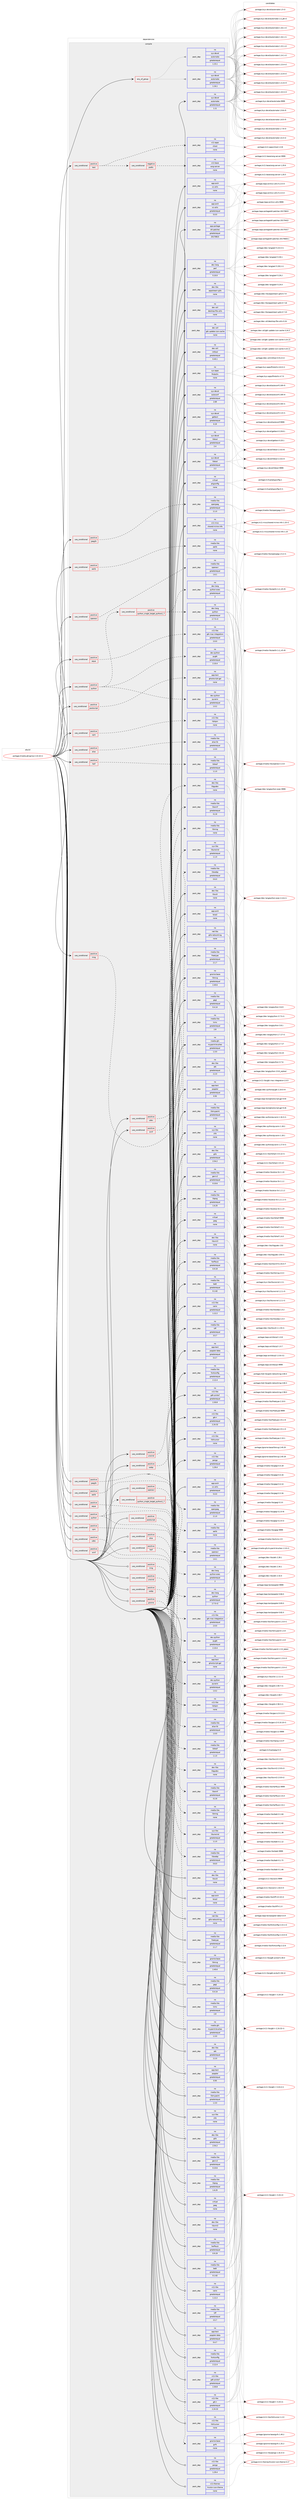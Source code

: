 digraph prolog {

# *************
# Graph options
# *************

newrank=true;
concentrate=true;
compound=true;
graph [rankdir=LR,fontname=Helvetica,fontsize=10,ranksep=1.5];#, ranksep=2.5, nodesep=0.2];
edge  [arrowhead=vee];
node  [fontname=Helvetica,fontsize=10];

# **********
# The ebuild
# **********

subgraph cluster_leftcol {
color=gray;
rank=same;
label=<<i>ebuild</i>>;
id [label="portage://media-gfx/gimp-2.10.10-r1", color=red, width=4, href="../media-gfx/gimp-2.10.10-r1.svg"];
}

# ****************
# The dependencies
# ****************

subgraph cluster_midcol {
color=gray;
label=<<i>dependencies</i>>;
subgraph cluster_compile {
fillcolor="#eeeeee";
style=filled;
label=<<i>compile</i>>;
subgraph any3249 {
dependency223987 [label=<<TABLE BORDER="0" CELLBORDER="1" CELLSPACING="0" CELLPADDING="4"><TR><TD CELLPADDING="10">any_of_group</TD></TR></TABLE>>, shape=none, color=red];subgraph pack169244 {
dependency223988 [label=<<TABLE BORDER="0" CELLBORDER="1" CELLSPACING="0" CELLPADDING="4" WIDTH="220"><TR><TD ROWSPAN="6" CELLPADDING="30">pack_dep</TD></TR><TR><TD WIDTH="110">no</TD></TR><TR><TD>sys-devel</TD></TR><TR><TD>automake</TD></TR><TR><TD>greaterequal</TD></TR><TR><TD>1.16.1</TD></TR></TABLE>>, shape=none, color=blue];
}
dependency223987:e -> dependency223988:w [weight=20,style="dotted",arrowhead="oinv"];
subgraph pack169245 {
dependency223989 [label=<<TABLE BORDER="0" CELLBORDER="1" CELLSPACING="0" CELLPADDING="4" WIDTH="220"><TR><TD ROWSPAN="6" CELLPADDING="30">pack_dep</TD></TR><TR><TD WIDTH="110">no</TD></TR><TR><TD>sys-devel</TD></TR><TR><TD>automake</TD></TR><TR><TD>greaterequal</TD></TR><TR><TD>1.15.1</TD></TR></TABLE>>, shape=none, color=blue];
}
dependency223987:e -> dependency223989:w [weight=20,style="dotted",arrowhead="oinv"];
}
id:e -> dependency223987:w [weight=20,style="solid",arrowhead="vee"];
subgraph cond51324 {
dependency223990 [label=<<TABLE BORDER="0" CELLBORDER="1" CELLSPACING="0" CELLPADDING="4"><TR><TD ROWSPAN="3" CELLPADDING="10">use_conditional</TD></TR><TR><TD>positive</TD></TR><TR><TD>aalib</TD></TR></TABLE>>, shape=none, color=red];
subgraph pack169246 {
dependency223991 [label=<<TABLE BORDER="0" CELLBORDER="1" CELLSPACING="0" CELLPADDING="4" WIDTH="220"><TR><TD ROWSPAN="6" CELLPADDING="30">pack_dep</TD></TR><TR><TD WIDTH="110">no</TD></TR><TR><TD>media-libs</TD></TR><TR><TD>aalib</TD></TR><TR><TD>none</TD></TR><TR><TD></TD></TR></TABLE>>, shape=none, color=blue];
}
dependency223990:e -> dependency223991:w [weight=20,style="dashed",arrowhead="vee"];
}
id:e -> dependency223990:w [weight=20,style="solid",arrowhead="vee"];
subgraph cond51325 {
dependency223992 [label=<<TABLE BORDER="0" CELLBORDER="1" CELLSPACING="0" CELLPADDING="4"><TR><TD ROWSPAN="3" CELLPADDING="10">use_conditional</TD></TR><TR><TD>positive</TD></TR><TR><TD>alsa</TD></TR></TABLE>>, shape=none, color=red];
subgraph pack169247 {
dependency223993 [label=<<TABLE BORDER="0" CELLBORDER="1" CELLSPACING="0" CELLPADDING="4" WIDTH="220"><TR><TD ROWSPAN="6" CELLPADDING="30">pack_dep</TD></TR><TR><TD WIDTH="110">no</TD></TR><TR><TD>media-libs</TD></TR><TR><TD>alsa-lib</TD></TR><TR><TD>greaterequal</TD></TR><TR><TD>1.0.0</TD></TR></TABLE>>, shape=none, color=blue];
}
dependency223992:e -> dependency223993:w [weight=20,style="dashed",arrowhead="vee"];
}
id:e -> dependency223992:w [weight=20,style="solid",arrowhead="vee"];
subgraph cond51326 {
dependency223994 [label=<<TABLE BORDER="0" CELLBORDER="1" CELLSPACING="0" CELLPADDING="4"><TR><TD ROWSPAN="3" CELLPADDING="10">use_conditional</TD></TR><TR><TD>positive</TD></TR><TR><TD>aqua</TD></TR></TABLE>>, shape=none, color=red];
subgraph pack169248 {
dependency223995 [label=<<TABLE BORDER="0" CELLBORDER="1" CELLSPACING="0" CELLPADDING="4" WIDTH="220"><TR><TD ROWSPAN="6" CELLPADDING="30">pack_dep</TD></TR><TR><TD WIDTH="110">no</TD></TR><TR><TD>x11-libs</TD></TR><TR><TD>gtk-mac-integration</TD></TR><TR><TD>greaterequal</TD></TR><TR><TD>2.0.0</TD></TR></TABLE>>, shape=none, color=blue];
}
dependency223994:e -> dependency223995:w [weight=20,style="dashed",arrowhead="vee"];
}
id:e -> dependency223994:w [weight=20,style="solid",arrowhead="vee"];
subgraph cond51327 {
dependency223996 [label=<<TABLE BORDER="0" CELLBORDER="1" CELLSPACING="0" CELLPADDING="4"><TR><TD ROWSPAN="3" CELLPADDING="10">use_conditional</TD></TR><TR><TD>positive</TD></TR><TR><TD>heif</TD></TR></TABLE>>, shape=none, color=red];
subgraph pack169249 {
dependency223997 [label=<<TABLE BORDER="0" CELLBORDER="1" CELLSPACING="0" CELLPADDING="4" WIDTH="220"><TR><TD ROWSPAN="6" CELLPADDING="30">pack_dep</TD></TR><TR><TD WIDTH="110">no</TD></TR><TR><TD>media-libs</TD></TR><TR><TD>libheif</TD></TR><TR><TD>greaterequal</TD></TR><TR><TD>1.1.0</TD></TR></TABLE>>, shape=none, color=blue];
}
dependency223996:e -> dependency223997:w [weight=20,style="dashed",arrowhead="vee"];
}
id:e -> dependency223996:w [weight=20,style="solid",arrowhead="vee"];
subgraph cond51328 {
dependency223998 [label=<<TABLE BORDER="0" CELLBORDER="1" CELLSPACING="0" CELLPADDING="4"><TR><TD ROWSPAN="3" CELLPADDING="10">use_conditional</TD></TR><TR><TD>positive</TD></TR><TR><TD>jpeg2k</TD></TR></TABLE>>, shape=none, color=red];
subgraph pack169250 {
dependency223999 [label=<<TABLE BORDER="0" CELLBORDER="1" CELLSPACING="0" CELLPADDING="4" WIDTH="220"><TR><TD ROWSPAN="6" CELLPADDING="30">pack_dep</TD></TR><TR><TD WIDTH="110">no</TD></TR><TR><TD>media-libs</TD></TR><TR><TD>openjpeg</TD></TR><TR><TD>greaterequal</TD></TR><TR><TD>2.1.0</TD></TR></TABLE>>, shape=none, color=blue];
}
dependency223998:e -> dependency223999:w [weight=20,style="dashed",arrowhead="vee"];
}
id:e -> dependency223998:w [weight=20,style="solid",arrowhead="vee"];
subgraph cond51329 {
dependency224000 [label=<<TABLE BORDER="0" CELLBORDER="1" CELLSPACING="0" CELLPADDING="4"><TR><TD ROWSPAN="3" CELLPADDING="10">use_conditional</TD></TR><TR><TD>positive</TD></TR><TR><TD>mng</TD></TR></TABLE>>, shape=none, color=red];
subgraph pack169251 {
dependency224001 [label=<<TABLE BORDER="0" CELLBORDER="1" CELLSPACING="0" CELLPADDING="4" WIDTH="220"><TR><TD ROWSPAN="6" CELLPADDING="30">pack_dep</TD></TR><TR><TD WIDTH="110">no</TD></TR><TR><TD>media-libs</TD></TR><TR><TD>libmng</TD></TR><TR><TD>none</TD></TR><TR><TD></TD></TR></TABLE>>, shape=none, color=blue];
}
dependency224000:e -> dependency224001:w [weight=20,style="dashed",arrowhead="vee"];
}
id:e -> dependency224000:w [weight=20,style="solid",arrowhead="vee"];
subgraph cond51330 {
dependency224002 [label=<<TABLE BORDER="0" CELLBORDER="1" CELLSPACING="0" CELLPADDING="4"><TR><TD ROWSPAN="3" CELLPADDING="10">use_conditional</TD></TR><TR><TD>positive</TD></TR><TR><TD>openexr</TD></TR></TABLE>>, shape=none, color=red];
subgraph pack169252 {
dependency224003 [label=<<TABLE BORDER="0" CELLBORDER="1" CELLSPACING="0" CELLPADDING="4" WIDTH="220"><TR><TD ROWSPAN="6" CELLPADDING="30">pack_dep</TD></TR><TR><TD WIDTH="110">no</TD></TR><TR><TD>media-libs</TD></TR><TR><TD>openexr</TD></TR><TR><TD>greaterequal</TD></TR><TR><TD>1.6.1</TD></TR></TABLE>>, shape=none, color=blue];
}
dependency224002:e -> dependency224003:w [weight=20,style="dashed",arrowhead="vee"];
}
id:e -> dependency224002:w [weight=20,style="solid",arrowhead="vee"];
subgraph cond51331 {
dependency224004 [label=<<TABLE BORDER="0" CELLBORDER="1" CELLSPACING="0" CELLPADDING="4"><TR><TD ROWSPAN="3" CELLPADDING="10">use_conditional</TD></TR><TR><TD>positive</TD></TR><TR><TD>postscript</TD></TR></TABLE>>, shape=none, color=red];
subgraph pack169253 {
dependency224005 [label=<<TABLE BORDER="0" CELLBORDER="1" CELLSPACING="0" CELLPADDING="4" WIDTH="220"><TR><TD ROWSPAN="6" CELLPADDING="30">pack_dep</TD></TR><TR><TD WIDTH="110">no</TD></TR><TR><TD>app-text</TD></TR><TR><TD>ghostscript-gpl</TD></TR><TR><TD>none</TD></TR><TR><TD></TD></TR></TABLE>>, shape=none, color=blue];
}
dependency224004:e -> dependency224005:w [weight=20,style="dashed",arrowhead="vee"];
}
id:e -> dependency224004:w [weight=20,style="solid",arrowhead="vee"];
subgraph cond51332 {
dependency224006 [label=<<TABLE BORDER="0" CELLBORDER="1" CELLSPACING="0" CELLPADDING="4"><TR><TD ROWSPAN="3" CELLPADDING="10">use_conditional</TD></TR><TR><TD>positive</TD></TR><TR><TD>python</TD></TR></TABLE>>, shape=none, color=red];
subgraph cond51333 {
dependency224007 [label=<<TABLE BORDER="0" CELLBORDER="1" CELLSPACING="0" CELLPADDING="4"><TR><TD ROWSPAN="3" CELLPADDING="10">use_conditional</TD></TR><TR><TD>positive</TD></TR><TR><TD>python_single_target_python2_7</TD></TR></TABLE>>, shape=none, color=red];
subgraph pack169254 {
dependency224008 [label=<<TABLE BORDER="0" CELLBORDER="1" CELLSPACING="0" CELLPADDING="4" WIDTH="220"><TR><TD ROWSPAN="6" CELLPADDING="30">pack_dep</TD></TR><TR><TD WIDTH="110">no</TD></TR><TR><TD>dev-lang</TD></TR><TR><TD>python</TD></TR><TR><TD>greaterequal</TD></TR><TR><TD>2.7.5-r2</TD></TR></TABLE>>, shape=none, color=blue];
}
dependency224007:e -> dependency224008:w [weight=20,style="dashed",arrowhead="vee"];
subgraph pack169255 {
dependency224009 [label=<<TABLE BORDER="0" CELLBORDER="1" CELLSPACING="0" CELLPADDING="4" WIDTH="220"><TR><TD ROWSPAN="6" CELLPADDING="30">pack_dep</TD></TR><TR><TD WIDTH="110">no</TD></TR><TR><TD>dev-lang</TD></TR><TR><TD>python-exec</TD></TR><TR><TD>greaterequal</TD></TR><TR><TD>2</TD></TR></TABLE>>, shape=none, color=blue];
}
dependency224007:e -> dependency224009:w [weight=20,style="dashed",arrowhead="vee"];
}
dependency224006:e -> dependency224007:w [weight=20,style="dashed",arrowhead="vee"];
subgraph pack169256 {
dependency224010 [label=<<TABLE BORDER="0" CELLBORDER="1" CELLSPACING="0" CELLPADDING="4" WIDTH="220"><TR><TD ROWSPAN="6" CELLPADDING="30">pack_dep</TD></TR><TR><TD WIDTH="110">no</TD></TR><TR><TD>dev-python</TD></TR><TR><TD>pycairo</TD></TR><TR><TD>greaterequal</TD></TR><TR><TD>1.0.2</TD></TR></TABLE>>, shape=none, color=blue];
}
dependency224006:e -> dependency224010:w [weight=20,style="dashed",arrowhead="vee"];
subgraph pack169257 {
dependency224011 [label=<<TABLE BORDER="0" CELLBORDER="1" CELLSPACING="0" CELLPADDING="4" WIDTH="220"><TR><TD ROWSPAN="6" CELLPADDING="30">pack_dep</TD></TR><TR><TD WIDTH="110">no</TD></TR><TR><TD>dev-python</TD></TR><TR><TD>pygtk</TD></TR><TR><TD>greaterequal</TD></TR><TR><TD>2.10.4</TD></TR></TABLE>>, shape=none, color=blue];
}
dependency224006:e -> dependency224011:w [weight=20,style="dashed",arrowhead="vee"];
}
id:e -> dependency224006:w [weight=20,style="solid",arrowhead="vee"];
subgraph cond51334 {
dependency224012 [label=<<TABLE BORDER="0" CELLBORDER="1" CELLSPACING="0" CELLPADDING="4"><TR><TD ROWSPAN="3" CELLPADDING="10">use_conditional</TD></TR><TR><TD>positive</TD></TR><TR><TD>test</TD></TR></TABLE>>, shape=none, color=red];
subgraph cond51335 {
dependency224013 [label=<<TABLE BORDER="0" CELLBORDER="1" CELLSPACING="0" CELLPADDING="4"><TR><TD ROWSPAN="3" CELLPADDING="10">use_conditional</TD></TR><TR><TD>negative</TD></TR><TR><TD>prefix</TD></TR></TABLE>>, shape=none, color=red];
subgraph pack169258 {
dependency224014 [label=<<TABLE BORDER="0" CELLBORDER="1" CELLSPACING="0" CELLPADDING="4" WIDTH="220"><TR><TD ROWSPAN="6" CELLPADDING="30">pack_dep</TD></TR><TR><TD WIDTH="110">no</TD></TR><TR><TD>x11-base</TD></TR><TR><TD>xorg-server</TD></TR><TR><TD>none</TD></TR><TR><TD></TD></TR></TABLE>>, shape=none, color=blue];
}
dependency224013:e -> dependency224014:w [weight=20,style="dashed",arrowhead="vee"];
}
dependency224012:e -> dependency224013:w [weight=20,style="dashed",arrowhead="vee"];
subgraph pack169259 {
dependency224015 [label=<<TABLE BORDER="0" CELLBORDER="1" CELLSPACING="0" CELLPADDING="4" WIDTH="220"><TR><TD ROWSPAN="6" CELLPADDING="30">pack_dep</TD></TR><TR><TD WIDTH="110">no</TD></TR><TR><TD>x11-apps</TD></TR><TR><TD>xhost</TD></TR><TR><TD>none</TD></TR><TR><TD></TD></TR></TABLE>>, shape=none, color=blue];
}
dependency224012:e -> dependency224015:w [weight=20,style="dashed",arrowhead="vee"];
}
id:e -> dependency224012:w [weight=20,style="solid",arrowhead="vee"];
subgraph cond51336 {
dependency224016 [label=<<TABLE BORDER="0" CELLBORDER="1" CELLSPACING="0" CELLPADDING="4"><TR><TD ROWSPAN="3" CELLPADDING="10">use_conditional</TD></TR><TR><TD>positive</TD></TR><TR><TD>udev</TD></TR></TABLE>>, shape=none, color=red];
subgraph pack169260 {
dependency224017 [label=<<TABLE BORDER="0" CELLBORDER="1" CELLSPACING="0" CELLPADDING="4" WIDTH="220"><TR><TD ROWSPAN="6" CELLPADDING="30">pack_dep</TD></TR><TR><TD WIDTH="110">no</TD></TR><TR><TD>dev-libs</TD></TR><TR><TD>libgudev</TD></TR><TR><TD>none</TD></TR><TR><TD></TD></TR></TABLE>>, shape=none, color=blue];
}
dependency224016:e -> dependency224017:w [weight=20,style="dashed",arrowhead="vee"];
}
id:e -> dependency224016:w [weight=20,style="solid",arrowhead="vee"];
subgraph cond51337 {
dependency224018 [label=<<TABLE BORDER="0" CELLBORDER="1" CELLSPACING="0" CELLPADDING="4"><TR><TD ROWSPAN="3" CELLPADDING="10">use_conditional</TD></TR><TR><TD>positive</TD></TR><TR><TD>unwind</TD></TR></TABLE>>, shape=none, color=red];
subgraph pack169261 {
dependency224019 [label=<<TABLE BORDER="0" CELLBORDER="1" CELLSPACING="0" CELLPADDING="4" WIDTH="220"><TR><TD ROWSPAN="6" CELLPADDING="30">pack_dep</TD></TR><TR><TD WIDTH="110">no</TD></TR><TR><TD>sys-libs</TD></TR><TR><TD>libunwind</TD></TR><TR><TD>greaterequal</TD></TR><TR><TD>1.1.0</TD></TR></TABLE>>, shape=none, color=blue];
}
dependency224018:e -> dependency224019:w [weight=20,style="dashed",arrowhead="vee"];
}
id:e -> dependency224018:w [weight=20,style="solid",arrowhead="vee"];
subgraph cond51338 {
dependency224020 [label=<<TABLE BORDER="0" CELLBORDER="1" CELLSPACING="0" CELLPADDING="4"><TR><TD ROWSPAN="3" CELLPADDING="10">use_conditional</TD></TR><TR><TD>positive</TD></TR><TR><TD>webp</TD></TR></TABLE>>, shape=none, color=red];
subgraph pack169262 {
dependency224021 [label=<<TABLE BORDER="0" CELLBORDER="1" CELLSPACING="0" CELLPADDING="4" WIDTH="220"><TR><TD ROWSPAN="6" CELLPADDING="30">pack_dep</TD></TR><TR><TD WIDTH="110">no</TD></TR><TR><TD>media-libs</TD></TR><TR><TD>libwebp</TD></TR><TR><TD>greaterequal</TD></TR><TR><TD>0.6.0</TD></TR></TABLE>>, shape=none, color=blue];
}
dependency224020:e -> dependency224021:w [weight=20,style="dashed",arrowhead="vee"];
}
id:e -> dependency224020:w [weight=20,style="solid",arrowhead="vee"];
subgraph cond51339 {
dependency224022 [label=<<TABLE BORDER="0" CELLBORDER="1" CELLSPACING="0" CELLPADDING="4"><TR><TD ROWSPAN="3" CELLPADDING="10">use_conditional</TD></TR><TR><TD>positive</TD></TR><TR><TD>wmf</TD></TR></TABLE>>, shape=none, color=red];
subgraph pack169263 {
dependency224023 [label=<<TABLE BORDER="0" CELLBORDER="1" CELLSPACING="0" CELLPADDING="4" WIDTH="220"><TR><TD ROWSPAN="6" CELLPADDING="30">pack_dep</TD></TR><TR><TD WIDTH="110">no</TD></TR><TR><TD>media-libs</TD></TR><TR><TD>libwmf</TD></TR><TR><TD>greaterequal</TD></TR><TR><TD>0.2.8</TD></TR></TABLE>>, shape=none, color=blue];
}
dependency224022:e -> dependency224023:w [weight=20,style="dashed",arrowhead="vee"];
}
id:e -> dependency224022:w [weight=20,style="solid",arrowhead="vee"];
subgraph cond51340 {
dependency224024 [label=<<TABLE BORDER="0" CELLBORDER="1" CELLSPACING="0" CELLPADDING="4"><TR><TD ROWSPAN="3" CELLPADDING="10">use_conditional</TD></TR><TR><TD>positive</TD></TR><TR><TD>xpm</TD></TR></TABLE>>, shape=none, color=red];
subgraph pack169264 {
dependency224025 [label=<<TABLE BORDER="0" CELLBORDER="1" CELLSPACING="0" CELLPADDING="4" WIDTH="220"><TR><TD ROWSPAN="6" CELLPADDING="30">pack_dep</TD></TR><TR><TD WIDTH="110">no</TD></TR><TR><TD>x11-libs</TD></TR><TR><TD>libXpm</TD></TR><TR><TD>none</TD></TR><TR><TD></TD></TR></TABLE>>, shape=none, color=blue];
}
dependency224024:e -> dependency224025:w [weight=20,style="dashed",arrowhead="vee"];
}
id:e -> dependency224024:w [weight=20,style="solid",arrowhead="vee"];
subgraph pack169265 {
dependency224026 [label=<<TABLE BORDER="0" CELLBORDER="1" CELLSPACING="0" CELLPADDING="4" WIDTH="220"><TR><TD ROWSPAN="6" CELLPADDING="30">pack_dep</TD></TR><TR><TD WIDTH="110">no</TD></TR><TR><TD>app-arch</TD></TR><TR><TD>bzip2</TD></TR><TR><TD>none</TD></TR><TR><TD></TD></TR></TABLE>>, shape=none, color=blue];
}
id:e -> dependency224026:w [weight=20,style="solid",arrowhead="vee"];
subgraph pack169266 {
dependency224027 [label=<<TABLE BORDER="0" CELLBORDER="1" CELLSPACING="0" CELLPADDING="4" WIDTH="220"><TR><TD ROWSPAN="6" CELLPADDING="30">pack_dep</TD></TR><TR><TD WIDTH="110">no</TD></TR><TR><TD>app-arch</TD></TR><TR><TD>xz-utils</TD></TR><TR><TD>greaterequal</TD></TR><TR><TD>5.0.0</TD></TR></TABLE>>, shape=none, color=blue];
}
id:e -> dependency224027:w [weight=20,style="solid",arrowhead="vee"];
subgraph pack169267 {
dependency224028 [label=<<TABLE BORDER="0" CELLBORDER="1" CELLSPACING="0" CELLPADDING="4" WIDTH="220"><TR><TD ROWSPAN="6" CELLPADDING="30">pack_dep</TD></TR><TR><TD WIDTH="110">no</TD></TR><TR><TD>app-arch</TD></TR><TR><TD>xz-utils</TD></TR><TR><TD>none</TD></TR><TR><TD></TD></TR></TABLE>>, shape=none, color=blue];
}
id:e -> dependency224028:w [weight=20,style="solid",arrowhead="vee"];
subgraph pack169268 {
dependency224029 [label=<<TABLE BORDER="0" CELLBORDER="1" CELLSPACING="0" CELLPADDING="4" WIDTH="220"><TR><TD ROWSPAN="6" CELLPADDING="30">pack_dep</TD></TR><TR><TD WIDTH="110">no</TD></TR><TR><TD>app-portage</TD></TR><TR><TD>elt-patches</TD></TR><TR><TD>greaterequal</TD></TR><TR><TD>20170815</TD></TR></TABLE>>, shape=none, color=blue];
}
id:e -> dependency224029:w [weight=20,style="solid",arrowhead="vee"];
subgraph pack169269 {
dependency224030 [label=<<TABLE BORDER="0" CELLBORDER="1" CELLSPACING="0" CELLPADDING="4" WIDTH="220"><TR><TD ROWSPAN="6" CELLPADDING="30">pack_dep</TD></TR><TR><TD WIDTH="110">no</TD></TR><TR><TD>app-text</TD></TR><TR><TD>poppler</TD></TR><TR><TD>greaterequal</TD></TR><TR><TD>0.50</TD></TR></TABLE>>, shape=none, color=blue];
}
id:e -> dependency224030:w [weight=20,style="solid",arrowhead="vee"];
subgraph pack169270 {
dependency224031 [label=<<TABLE BORDER="0" CELLBORDER="1" CELLSPACING="0" CELLPADDING="4" WIDTH="220"><TR><TD ROWSPAN="6" CELLPADDING="30">pack_dep</TD></TR><TR><TD WIDTH="110">no</TD></TR><TR><TD>app-text</TD></TR><TR><TD>poppler-data</TD></TR><TR><TD>greaterequal</TD></TR><TR><TD>0.4.7</TD></TR></TABLE>>, shape=none, color=blue];
}
id:e -> dependency224031:w [weight=20,style="solid",arrowhead="vee"];
subgraph pack169271 {
dependency224032 [label=<<TABLE BORDER="0" CELLBORDER="1" CELLSPACING="0" CELLPADDING="4" WIDTH="220"><TR><TD ROWSPAN="6" CELLPADDING="30">pack_dep</TD></TR><TR><TD WIDTH="110">no</TD></TR><TR><TD>dev-lang</TD></TR><TR><TD>perl</TD></TR><TR><TD>greaterequal</TD></TR><TR><TD>5.10.0</TD></TR></TABLE>>, shape=none, color=blue];
}
id:e -> dependency224032:w [weight=20,style="solid",arrowhead="vee"];
subgraph pack169272 {
dependency224033 [label=<<TABLE BORDER="0" CELLBORDER="1" CELLSPACING="0" CELLPADDING="4" WIDTH="220"><TR><TD ROWSPAN="6" CELLPADDING="30">pack_dep</TD></TR><TR><TD WIDTH="110">no</TD></TR><TR><TD>dev-libs</TD></TR><TR><TD>appstream-glib</TD></TR><TR><TD>none</TD></TR><TR><TD></TD></TR></TABLE>>, shape=none, color=blue];
}
id:e -> dependency224033:w [weight=20,style="solid",arrowhead="vee"];
subgraph pack169273 {
dependency224034 [label=<<TABLE BORDER="0" CELLBORDER="1" CELLSPACING="0" CELLPADDING="4" WIDTH="220"><TR><TD ROWSPAN="6" CELLPADDING="30">pack_dep</TD></TR><TR><TD WIDTH="110">no</TD></TR><TR><TD>dev-libs</TD></TR><TR><TD>atk</TD></TR><TR><TD>greaterequal</TD></TR><TR><TD>2.2.0</TD></TR></TABLE>>, shape=none, color=blue];
}
id:e -> dependency224034:w [weight=20,style="solid",arrowhead="vee"];
subgraph pack169274 {
dependency224035 [label=<<TABLE BORDER="0" CELLBORDER="1" CELLSPACING="0" CELLPADDING="4" WIDTH="220"><TR><TD ROWSPAN="6" CELLPADDING="30">pack_dep</TD></TR><TR><TD WIDTH="110">no</TD></TR><TR><TD>dev-libs</TD></TR><TR><TD>glib</TD></TR><TR><TD>greaterequal</TD></TR><TR><TD>2.54.2</TD></TR></TABLE>>, shape=none, color=blue];
}
id:e -> dependency224035:w [weight=20,style="solid",arrowhead="vee"];
subgraph pack169275 {
dependency224036 [label=<<TABLE BORDER="0" CELLBORDER="1" CELLSPACING="0" CELLPADDING="4" WIDTH="220"><TR><TD ROWSPAN="6" CELLPADDING="30">pack_dep</TD></TR><TR><TD WIDTH="110">no</TD></TR><TR><TD>dev-libs</TD></TR><TR><TD>libxml2</TD></TR><TR><TD>none</TD></TR><TR><TD></TD></TR></TABLE>>, shape=none, color=blue];
}
id:e -> dependency224036:w [weight=20,style="solid",arrowhead="vee"];
subgraph pack169276 {
dependency224037 [label=<<TABLE BORDER="0" CELLBORDER="1" CELLSPACING="0" CELLPADDING="4" WIDTH="220"><TR><TD ROWSPAN="6" CELLPADDING="30">pack_dep</TD></TR><TR><TD WIDTH="110">no</TD></TR><TR><TD>dev-libs</TD></TR><TR><TD>libxslt</TD></TR><TR><TD>none</TD></TR><TR><TD></TD></TR></TABLE>>, shape=none, color=blue];
}
id:e -> dependency224037:w [weight=20,style="solid",arrowhead="vee"];
subgraph pack169277 {
dependency224038 [label=<<TABLE BORDER="0" CELLBORDER="1" CELLSPACING="0" CELLPADDING="4" WIDTH="220"><TR><TD ROWSPAN="6" CELLPADDING="30">pack_dep</TD></TR><TR><TD WIDTH="110">no</TD></TR><TR><TD>dev-util</TD></TR><TR><TD>desktop-file-utils</TD></TR><TR><TD>none</TD></TR><TR><TD></TD></TR></TABLE>>, shape=none, color=blue];
}
id:e -> dependency224038:w [weight=20,style="solid",arrowhead="vee"];
subgraph pack169278 {
dependency224039 [label=<<TABLE BORDER="0" CELLBORDER="1" CELLSPACING="0" CELLPADDING="4" WIDTH="220"><TR><TD ROWSPAN="6" CELLPADDING="30">pack_dep</TD></TR><TR><TD WIDTH="110">no</TD></TR><TR><TD>dev-util</TD></TR><TR><TD>gtk-update-icon-cache</TD></TR><TR><TD>none</TD></TR><TR><TD></TD></TR></TABLE>>, shape=none, color=blue];
}
id:e -> dependency224039:w [weight=20,style="solid",arrowhead="vee"];
subgraph pack169279 {
dependency224040 [label=<<TABLE BORDER="0" CELLBORDER="1" CELLSPACING="0" CELLPADDING="4" WIDTH="220"><TR><TD ROWSPAN="6" CELLPADDING="30">pack_dep</TD></TR><TR><TD WIDTH="110">no</TD></TR><TR><TD>dev-util</TD></TR><TR><TD>intltool</TD></TR><TR><TD>greaterequal</TD></TR><TR><TD>0.40.1</TD></TR></TABLE>>, shape=none, color=blue];
}
id:e -> dependency224040:w [weight=20,style="solid",arrowhead="vee"];
subgraph pack169280 {
dependency224041 [label=<<TABLE BORDER="0" CELLBORDER="1" CELLSPACING="0" CELLPADDING="4" WIDTH="220"><TR><TD ROWSPAN="6" CELLPADDING="30">pack_dep</TD></TR><TR><TD WIDTH="110">no</TD></TR><TR><TD>gnome-base</TD></TR><TR><TD>librsvg</TD></TR><TR><TD>greaterequal</TD></TR><TR><TD>2.40.6</TD></TR></TABLE>>, shape=none, color=blue];
}
id:e -> dependency224041:w [weight=20,style="solid",arrowhead="vee"];
subgraph pack169281 {
dependency224042 [label=<<TABLE BORDER="0" CELLBORDER="1" CELLSPACING="0" CELLPADDING="4" WIDTH="220"><TR><TD ROWSPAN="6" CELLPADDING="30">pack_dep</TD></TR><TR><TD WIDTH="110">no</TD></TR><TR><TD>media-gfx</TD></TR><TR><TD>mypaint-brushes</TD></TR><TR><TD>greaterequal</TD></TR><TR><TD>1.3.0</TD></TR></TABLE>>, shape=none, color=blue];
}
id:e -> dependency224042:w [weight=20,style="solid",arrowhead="vee"];
subgraph pack169282 {
dependency224043 [label=<<TABLE BORDER="0" CELLBORDER="1" CELLSPACING="0" CELLPADDING="4" WIDTH="220"><TR><TD ROWSPAN="6" CELLPADDING="30">pack_dep</TD></TR><TR><TD WIDTH="110">no</TD></TR><TR><TD>media-libs</TD></TR><TR><TD>babl</TD></TR><TR><TD>greaterequal</TD></TR><TR><TD>0.1.62</TD></TR></TABLE>>, shape=none, color=blue];
}
id:e -> dependency224043:w [weight=20,style="solid",arrowhead="vee"];
subgraph pack169283 {
dependency224044 [label=<<TABLE BORDER="0" CELLBORDER="1" CELLSPACING="0" CELLPADDING="4" WIDTH="220"><TR><TD ROWSPAN="6" CELLPADDING="30">pack_dep</TD></TR><TR><TD WIDTH="110">no</TD></TR><TR><TD>media-libs</TD></TR><TR><TD>fontconfig</TD></TR><TR><TD>greaterequal</TD></TR><TR><TD>2.12.4</TD></TR></TABLE>>, shape=none, color=blue];
}
id:e -> dependency224044:w [weight=20,style="solid",arrowhead="vee"];
subgraph pack169284 {
dependency224045 [label=<<TABLE BORDER="0" CELLBORDER="1" CELLSPACING="0" CELLPADDING="4" WIDTH="220"><TR><TD ROWSPAN="6" CELLPADDING="30">pack_dep</TD></TR><TR><TD WIDTH="110">no</TD></TR><TR><TD>media-libs</TD></TR><TR><TD>freetype</TD></TR><TR><TD>greaterequal</TD></TR><TR><TD>2.1.7</TD></TR></TABLE>>, shape=none, color=blue];
}
id:e -> dependency224045:w [weight=20,style="solid",arrowhead="vee"];
subgraph pack169285 {
dependency224046 [label=<<TABLE BORDER="0" CELLBORDER="1" CELLSPACING="0" CELLPADDING="4" WIDTH="220"><TR><TD ROWSPAN="6" CELLPADDING="30">pack_dep</TD></TR><TR><TD WIDTH="110">no</TD></TR><TR><TD>media-libs</TD></TR><TR><TD>gegl</TD></TR><TR><TD>greaterequal</TD></TR><TR><TD>0.4.14</TD></TR></TABLE>>, shape=none, color=blue];
}
id:e -> dependency224046:w [weight=20,style="solid",arrowhead="vee"];
subgraph pack169286 {
dependency224047 [label=<<TABLE BORDER="0" CELLBORDER="1" CELLSPACING="0" CELLPADDING="4" WIDTH="220"><TR><TD ROWSPAN="6" CELLPADDING="30">pack_dep</TD></TR><TR><TD WIDTH="110">no</TD></TR><TR><TD>media-libs</TD></TR><TR><TD>gexiv2</TD></TR><TR><TD>greaterequal</TD></TR><TR><TD>0.10.6</TD></TR></TABLE>>, shape=none, color=blue];
}
id:e -> dependency224047:w [weight=20,style="solid",arrowhead="vee"];
subgraph pack169287 {
dependency224048 [label=<<TABLE BORDER="0" CELLBORDER="1" CELLSPACING="0" CELLPADDING="4" WIDTH="220"><TR><TD ROWSPAN="6" CELLPADDING="30">pack_dep</TD></TR><TR><TD WIDTH="110">no</TD></TR><TR><TD>media-libs</TD></TR><TR><TD>harfbuzz</TD></TR><TR><TD>greaterequal</TD></TR><TR><TD>0.9.19</TD></TR></TABLE>>, shape=none, color=blue];
}
id:e -> dependency224048:w [weight=20,style="solid",arrowhead="vee"];
subgraph pack169288 {
dependency224049 [label=<<TABLE BORDER="0" CELLBORDER="1" CELLSPACING="0" CELLPADDING="4" WIDTH="220"><TR><TD ROWSPAN="6" CELLPADDING="30">pack_dep</TD></TR><TR><TD WIDTH="110">no</TD></TR><TR><TD>media-libs</TD></TR><TR><TD>lcms</TD></TR><TR><TD>greaterequal</TD></TR><TR><TD>2.8</TD></TR></TABLE>>, shape=none, color=blue];
}
id:e -> dependency224049:w [weight=20,style="solid",arrowhead="vee"];
subgraph pack169289 {
dependency224050 [label=<<TABLE BORDER="0" CELLBORDER="1" CELLSPACING="0" CELLPADDING="4" WIDTH="220"><TR><TD ROWSPAN="6" CELLPADDING="30">pack_dep</TD></TR><TR><TD WIDTH="110">no</TD></TR><TR><TD>media-libs</TD></TR><TR><TD>libmypaint</TD></TR><TR><TD>greaterequal</TD></TR><TR><TD>1.3.0</TD></TR></TABLE>>, shape=none, color=blue];
}
id:e -> dependency224050:w [weight=20,style="solid",arrowhead="vee"];
subgraph pack169290 {
dependency224051 [label=<<TABLE BORDER="0" CELLBORDER="1" CELLSPACING="0" CELLPADDING="4" WIDTH="220"><TR><TD ROWSPAN="6" CELLPADDING="30">pack_dep</TD></TR><TR><TD WIDTH="110">no</TD></TR><TR><TD>media-libs</TD></TR><TR><TD>libpng</TD></TR><TR><TD>greaterequal</TD></TR><TR><TD>1.6.25</TD></TR></TABLE>>, shape=none, color=blue];
}
id:e -> dependency224051:w [weight=20,style="solid",arrowhead="vee"];
subgraph pack169291 {
dependency224052 [label=<<TABLE BORDER="0" CELLBORDER="1" CELLSPACING="0" CELLPADDING="4" WIDTH="220"><TR><TD ROWSPAN="6" CELLPADDING="30">pack_dep</TD></TR><TR><TD WIDTH="110">no</TD></TR><TR><TD>media-libs</TD></TR><TR><TD>tiff</TD></TR><TR><TD>greaterequal</TD></TR><TR><TD>3.5.7</TD></TR></TABLE>>, shape=none, color=blue];
}
id:e -> dependency224052:w [weight=20,style="solid",arrowhead="vee"];
subgraph pack169292 {
dependency224053 [label=<<TABLE BORDER="0" CELLBORDER="1" CELLSPACING="0" CELLPADDING="4" WIDTH="220"><TR><TD ROWSPAN="6" CELLPADDING="30">pack_dep</TD></TR><TR><TD WIDTH="110">no</TD></TR><TR><TD>net-libs</TD></TR><TR><TD>glib-networking</TD></TR><TR><TD>none</TD></TR><TR><TD></TD></TR></TABLE>>, shape=none, color=blue];
}
id:e -> dependency224053:w [weight=20,style="solid",arrowhead="vee"];
subgraph pack169293 {
dependency224054 [label=<<TABLE BORDER="0" CELLBORDER="1" CELLSPACING="0" CELLPADDING="4" WIDTH="220"><TR><TD ROWSPAN="6" CELLPADDING="30">pack_dep</TD></TR><TR><TD WIDTH="110">no</TD></TR><TR><TD>sys-apps</TD></TR><TR><TD>findutils</TD></TR><TR><TD>none</TD></TR><TR><TD></TD></TR></TABLE>>, shape=none, color=blue];
}
id:e -> dependency224054:w [weight=20,style="solid",arrowhead="vee"];
subgraph pack169294 {
dependency224055 [label=<<TABLE BORDER="0" CELLBORDER="1" CELLSPACING="0" CELLPADDING="4" WIDTH="220"><TR><TD ROWSPAN="6" CELLPADDING="30">pack_dep</TD></TR><TR><TD WIDTH="110">no</TD></TR><TR><TD>sys-devel</TD></TR><TR><TD>autoconf</TD></TR><TR><TD>greaterequal</TD></TR><TR><TD>2.69</TD></TR></TABLE>>, shape=none, color=blue];
}
id:e -> dependency224055:w [weight=20,style="solid",arrowhead="vee"];
subgraph pack169295 {
dependency224056 [label=<<TABLE BORDER="0" CELLBORDER="1" CELLSPACING="0" CELLPADDING="4" WIDTH="220"><TR><TD ROWSPAN="6" CELLPADDING="30">pack_dep</TD></TR><TR><TD WIDTH="110">no</TD></TR><TR><TD>sys-devel</TD></TR><TR><TD>automake</TD></TR><TR><TD>greaterequal</TD></TR><TR><TD>1.11</TD></TR></TABLE>>, shape=none, color=blue];
}
id:e -> dependency224056:w [weight=20,style="solid",arrowhead="vee"];
subgraph pack169296 {
dependency224057 [label=<<TABLE BORDER="0" CELLBORDER="1" CELLSPACING="0" CELLPADDING="4" WIDTH="220"><TR><TD ROWSPAN="6" CELLPADDING="30">pack_dep</TD></TR><TR><TD WIDTH="110">no</TD></TR><TR><TD>sys-devel</TD></TR><TR><TD>gettext</TD></TR><TR><TD>greaterequal</TD></TR><TR><TD>0.19</TD></TR></TABLE>>, shape=none, color=blue];
}
id:e -> dependency224057:w [weight=20,style="solid",arrowhead="vee"];
subgraph pack169297 {
dependency224058 [label=<<TABLE BORDER="0" CELLBORDER="1" CELLSPACING="0" CELLPADDING="4" WIDTH="220"><TR><TD ROWSPAN="6" CELLPADDING="30">pack_dep</TD></TR><TR><TD WIDTH="110">no</TD></TR><TR><TD>sys-devel</TD></TR><TR><TD>libtool</TD></TR><TR><TD>greaterequal</TD></TR><TR><TD>2.2</TD></TR></TABLE>>, shape=none, color=blue];
}
id:e -> dependency224058:w [weight=20,style="solid",arrowhead="vee"];
subgraph pack169298 {
dependency224059 [label=<<TABLE BORDER="0" CELLBORDER="1" CELLSPACING="0" CELLPADDING="4" WIDTH="220"><TR><TD ROWSPAN="6" CELLPADDING="30">pack_dep</TD></TR><TR><TD WIDTH="110">no</TD></TR><TR><TD>sys-devel</TD></TR><TR><TD>libtool</TD></TR><TR><TD>greaterequal</TD></TR><TR><TD>2.4</TD></TR></TABLE>>, shape=none, color=blue];
}
id:e -> dependency224059:w [weight=20,style="solid",arrowhead="vee"];
subgraph pack169299 {
dependency224060 [label=<<TABLE BORDER="0" CELLBORDER="1" CELLSPACING="0" CELLPADDING="4" WIDTH="220"><TR><TD ROWSPAN="6" CELLPADDING="30">pack_dep</TD></TR><TR><TD WIDTH="110">no</TD></TR><TR><TD>sys-libs</TD></TR><TR><TD>zlib</TD></TR><TR><TD>none</TD></TR><TR><TD></TD></TR></TABLE>>, shape=none, color=blue];
}
id:e -> dependency224060:w [weight=20,style="solid",arrowhead="vee"];
subgraph pack169300 {
dependency224061 [label=<<TABLE BORDER="0" CELLBORDER="1" CELLSPACING="0" CELLPADDING="4" WIDTH="220"><TR><TD ROWSPAN="6" CELLPADDING="30">pack_dep</TD></TR><TR><TD WIDTH="110">no</TD></TR><TR><TD>virtual</TD></TR><TR><TD>jpeg</TD></TR><TR><TD>none</TD></TR><TR><TD></TD></TR></TABLE>>, shape=none, color=blue];
}
id:e -> dependency224061:w [weight=20,style="solid",arrowhead="vee"];
subgraph pack169301 {
dependency224062 [label=<<TABLE BORDER="0" CELLBORDER="1" CELLSPACING="0" CELLPADDING="4" WIDTH="220"><TR><TD ROWSPAN="6" CELLPADDING="30">pack_dep</TD></TR><TR><TD WIDTH="110">no</TD></TR><TR><TD>virtual</TD></TR><TR><TD>pkgconfig</TD></TR><TR><TD>none</TD></TR><TR><TD></TD></TR></TABLE>>, shape=none, color=blue];
}
id:e -> dependency224062:w [weight=20,style="solid",arrowhead="vee"];
subgraph pack169302 {
dependency224063 [label=<<TABLE BORDER="0" CELLBORDER="1" CELLSPACING="0" CELLPADDING="4" WIDTH="220"><TR><TD ROWSPAN="6" CELLPADDING="30">pack_dep</TD></TR><TR><TD WIDTH="110">no</TD></TR><TR><TD>x11-libs</TD></TR><TR><TD>cairo</TD></TR><TR><TD>greaterequal</TD></TR><TR><TD>1.12.2</TD></TR></TABLE>>, shape=none, color=blue];
}
id:e -> dependency224063:w [weight=20,style="solid",arrowhead="vee"];
subgraph pack169303 {
dependency224064 [label=<<TABLE BORDER="0" CELLBORDER="1" CELLSPACING="0" CELLPADDING="4" WIDTH="220"><TR><TD ROWSPAN="6" CELLPADDING="30">pack_dep</TD></TR><TR><TD WIDTH="110">no</TD></TR><TR><TD>x11-libs</TD></TR><TR><TD>gdk-pixbuf</TD></TR><TR><TD>greaterequal</TD></TR><TR><TD>2.30.8</TD></TR></TABLE>>, shape=none, color=blue];
}
id:e -> dependency224064:w [weight=20,style="solid",arrowhead="vee"];
subgraph pack169304 {
dependency224065 [label=<<TABLE BORDER="0" CELLBORDER="1" CELLSPACING="0" CELLPADDING="4" WIDTH="220"><TR><TD ROWSPAN="6" CELLPADDING="30">pack_dep</TD></TR><TR><TD WIDTH="110">no</TD></TR><TR><TD>x11-libs</TD></TR><TR><TD>gtk+</TD></TR><TR><TD>greaterequal</TD></TR><TR><TD>2.24.32</TD></TR></TABLE>>, shape=none, color=blue];
}
id:e -> dependency224065:w [weight=20,style="solid",arrowhead="vee"];
subgraph pack169305 {
dependency224066 [label=<<TABLE BORDER="0" CELLBORDER="1" CELLSPACING="0" CELLPADDING="4" WIDTH="220"><TR><TD ROWSPAN="6" CELLPADDING="30">pack_dep</TD></TR><TR><TD WIDTH="110">no</TD></TR><TR><TD>x11-libs</TD></TR><TR><TD>libXcursor</TD></TR><TR><TD>none</TD></TR><TR><TD></TD></TR></TABLE>>, shape=none, color=blue];
}
id:e -> dependency224066:w [weight=20,style="solid",arrowhead="vee"];
subgraph pack169306 {
dependency224067 [label=<<TABLE BORDER="0" CELLBORDER="1" CELLSPACING="0" CELLPADDING="4" WIDTH="220"><TR><TD ROWSPAN="6" CELLPADDING="30">pack_dep</TD></TR><TR><TD WIDTH="110">no</TD></TR><TR><TD>x11-libs</TD></TR><TR><TD>pango</TD></TR><TR><TD>greaterequal</TD></TR><TR><TD>1.29.4</TD></TR></TABLE>>, shape=none, color=blue];
}
id:e -> dependency224067:w [weight=20,style="solid",arrowhead="vee"];
subgraph pack169307 {
dependency224068 [label=<<TABLE BORDER="0" CELLBORDER="1" CELLSPACING="0" CELLPADDING="4" WIDTH="220"><TR><TD ROWSPAN="6" CELLPADDING="30">pack_dep</TD></TR><TR><TD WIDTH="110">no</TD></TR><TR><TD>x11-misc</TD></TR><TR><TD>shared-mime-info</TD></TR><TR><TD>none</TD></TR><TR><TD></TD></TR></TABLE>>, shape=none, color=blue];
}
id:e -> dependency224068:w [weight=20,style="solid",arrowhead="vee"];
}
subgraph cluster_compileandrun {
fillcolor="#eeeeee";
style=filled;
label=<<i>compile and run</i>>;
}
subgraph cluster_run {
fillcolor="#eeeeee";
style=filled;
label=<<i>run</i>>;
subgraph cond51341 {
dependency224069 [label=<<TABLE BORDER="0" CELLBORDER="1" CELLSPACING="0" CELLPADDING="4"><TR><TD ROWSPAN="3" CELLPADDING="10">use_conditional</TD></TR><TR><TD>positive</TD></TR><TR><TD>aalib</TD></TR></TABLE>>, shape=none, color=red];
subgraph pack169308 {
dependency224070 [label=<<TABLE BORDER="0" CELLBORDER="1" CELLSPACING="0" CELLPADDING="4" WIDTH="220"><TR><TD ROWSPAN="6" CELLPADDING="30">pack_dep</TD></TR><TR><TD WIDTH="110">no</TD></TR><TR><TD>media-libs</TD></TR><TR><TD>aalib</TD></TR><TR><TD>none</TD></TR><TR><TD></TD></TR></TABLE>>, shape=none, color=blue];
}
dependency224069:e -> dependency224070:w [weight=20,style="dashed",arrowhead="vee"];
}
id:e -> dependency224069:w [weight=20,style="solid",arrowhead="odot"];
subgraph cond51342 {
dependency224071 [label=<<TABLE BORDER="0" CELLBORDER="1" CELLSPACING="0" CELLPADDING="4"><TR><TD ROWSPAN="3" CELLPADDING="10">use_conditional</TD></TR><TR><TD>positive</TD></TR><TR><TD>alsa</TD></TR></TABLE>>, shape=none, color=red];
subgraph pack169309 {
dependency224072 [label=<<TABLE BORDER="0" CELLBORDER="1" CELLSPACING="0" CELLPADDING="4" WIDTH="220"><TR><TD ROWSPAN="6" CELLPADDING="30">pack_dep</TD></TR><TR><TD WIDTH="110">no</TD></TR><TR><TD>media-libs</TD></TR><TR><TD>alsa-lib</TD></TR><TR><TD>greaterequal</TD></TR><TR><TD>1.0.0</TD></TR></TABLE>>, shape=none, color=blue];
}
dependency224071:e -> dependency224072:w [weight=20,style="dashed",arrowhead="vee"];
}
id:e -> dependency224071:w [weight=20,style="solid",arrowhead="odot"];
subgraph cond51343 {
dependency224073 [label=<<TABLE BORDER="0" CELLBORDER="1" CELLSPACING="0" CELLPADDING="4"><TR><TD ROWSPAN="3" CELLPADDING="10">use_conditional</TD></TR><TR><TD>positive</TD></TR><TR><TD>aqua</TD></TR></TABLE>>, shape=none, color=red];
subgraph pack169310 {
dependency224074 [label=<<TABLE BORDER="0" CELLBORDER="1" CELLSPACING="0" CELLPADDING="4" WIDTH="220"><TR><TD ROWSPAN="6" CELLPADDING="30">pack_dep</TD></TR><TR><TD WIDTH="110">no</TD></TR><TR><TD>x11-libs</TD></TR><TR><TD>gtk-mac-integration</TD></TR><TR><TD>greaterequal</TD></TR><TR><TD>2.0.0</TD></TR></TABLE>>, shape=none, color=blue];
}
dependency224073:e -> dependency224074:w [weight=20,style="dashed",arrowhead="vee"];
}
id:e -> dependency224073:w [weight=20,style="solid",arrowhead="odot"];
subgraph cond51344 {
dependency224075 [label=<<TABLE BORDER="0" CELLBORDER="1" CELLSPACING="0" CELLPADDING="4"><TR><TD ROWSPAN="3" CELLPADDING="10">use_conditional</TD></TR><TR><TD>positive</TD></TR><TR><TD>gnome</TD></TR></TABLE>>, shape=none, color=red];
subgraph pack169311 {
dependency224076 [label=<<TABLE BORDER="0" CELLBORDER="1" CELLSPACING="0" CELLPADDING="4" WIDTH="220"><TR><TD ROWSPAN="6" CELLPADDING="30">pack_dep</TD></TR><TR><TD WIDTH="110">no</TD></TR><TR><TD>gnome-base</TD></TR><TR><TD>gvfs</TD></TR><TR><TD>none</TD></TR><TR><TD></TD></TR></TABLE>>, shape=none, color=blue];
}
dependency224075:e -> dependency224076:w [weight=20,style="dashed",arrowhead="vee"];
}
id:e -> dependency224075:w [weight=20,style="solid",arrowhead="odot"];
subgraph cond51345 {
dependency224077 [label=<<TABLE BORDER="0" CELLBORDER="1" CELLSPACING="0" CELLPADDING="4"><TR><TD ROWSPAN="3" CELLPADDING="10">use_conditional</TD></TR><TR><TD>positive</TD></TR><TR><TD>heif</TD></TR></TABLE>>, shape=none, color=red];
subgraph pack169312 {
dependency224078 [label=<<TABLE BORDER="0" CELLBORDER="1" CELLSPACING="0" CELLPADDING="4" WIDTH="220"><TR><TD ROWSPAN="6" CELLPADDING="30">pack_dep</TD></TR><TR><TD WIDTH="110">no</TD></TR><TR><TD>media-libs</TD></TR><TR><TD>libheif</TD></TR><TR><TD>greaterequal</TD></TR><TR><TD>1.1.0</TD></TR></TABLE>>, shape=none, color=blue];
}
dependency224077:e -> dependency224078:w [weight=20,style="dashed",arrowhead="vee"];
}
id:e -> dependency224077:w [weight=20,style="solid",arrowhead="odot"];
subgraph cond51346 {
dependency224079 [label=<<TABLE BORDER="0" CELLBORDER="1" CELLSPACING="0" CELLPADDING="4"><TR><TD ROWSPAN="3" CELLPADDING="10">use_conditional</TD></TR><TR><TD>positive</TD></TR><TR><TD>jpeg2k</TD></TR></TABLE>>, shape=none, color=red];
subgraph pack169313 {
dependency224080 [label=<<TABLE BORDER="0" CELLBORDER="1" CELLSPACING="0" CELLPADDING="4" WIDTH="220"><TR><TD ROWSPAN="6" CELLPADDING="30">pack_dep</TD></TR><TR><TD WIDTH="110">no</TD></TR><TR><TD>media-libs</TD></TR><TR><TD>openjpeg</TD></TR><TR><TD>greaterequal</TD></TR><TR><TD>2.1.0</TD></TR></TABLE>>, shape=none, color=blue];
}
dependency224079:e -> dependency224080:w [weight=20,style="dashed",arrowhead="vee"];
}
id:e -> dependency224079:w [weight=20,style="solid",arrowhead="odot"];
subgraph cond51347 {
dependency224081 [label=<<TABLE BORDER="0" CELLBORDER="1" CELLSPACING="0" CELLPADDING="4"><TR><TD ROWSPAN="3" CELLPADDING="10">use_conditional</TD></TR><TR><TD>positive</TD></TR><TR><TD>mng</TD></TR></TABLE>>, shape=none, color=red];
subgraph pack169314 {
dependency224082 [label=<<TABLE BORDER="0" CELLBORDER="1" CELLSPACING="0" CELLPADDING="4" WIDTH="220"><TR><TD ROWSPAN="6" CELLPADDING="30">pack_dep</TD></TR><TR><TD WIDTH="110">no</TD></TR><TR><TD>media-libs</TD></TR><TR><TD>libmng</TD></TR><TR><TD>none</TD></TR><TR><TD></TD></TR></TABLE>>, shape=none, color=blue];
}
dependency224081:e -> dependency224082:w [weight=20,style="dashed",arrowhead="vee"];
}
id:e -> dependency224081:w [weight=20,style="solid",arrowhead="odot"];
subgraph cond51348 {
dependency224083 [label=<<TABLE BORDER="0" CELLBORDER="1" CELLSPACING="0" CELLPADDING="4"><TR><TD ROWSPAN="3" CELLPADDING="10">use_conditional</TD></TR><TR><TD>positive</TD></TR><TR><TD>openexr</TD></TR></TABLE>>, shape=none, color=red];
subgraph pack169315 {
dependency224084 [label=<<TABLE BORDER="0" CELLBORDER="1" CELLSPACING="0" CELLPADDING="4" WIDTH="220"><TR><TD ROWSPAN="6" CELLPADDING="30">pack_dep</TD></TR><TR><TD WIDTH="110">no</TD></TR><TR><TD>media-libs</TD></TR><TR><TD>openexr</TD></TR><TR><TD>greaterequal</TD></TR><TR><TD>1.6.1</TD></TR></TABLE>>, shape=none, color=blue];
}
dependency224083:e -> dependency224084:w [weight=20,style="dashed",arrowhead="vee"];
}
id:e -> dependency224083:w [weight=20,style="solid",arrowhead="odot"];
subgraph cond51349 {
dependency224085 [label=<<TABLE BORDER="0" CELLBORDER="1" CELLSPACING="0" CELLPADDING="4"><TR><TD ROWSPAN="3" CELLPADDING="10">use_conditional</TD></TR><TR><TD>positive</TD></TR><TR><TD>postscript</TD></TR></TABLE>>, shape=none, color=red];
subgraph pack169316 {
dependency224086 [label=<<TABLE BORDER="0" CELLBORDER="1" CELLSPACING="0" CELLPADDING="4" WIDTH="220"><TR><TD ROWSPAN="6" CELLPADDING="30">pack_dep</TD></TR><TR><TD WIDTH="110">no</TD></TR><TR><TD>app-text</TD></TR><TR><TD>ghostscript-gpl</TD></TR><TR><TD>none</TD></TR><TR><TD></TD></TR></TABLE>>, shape=none, color=blue];
}
dependency224085:e -> dependency224086:w [weight=20,style="dashed",arrowhead="vee"];
}
id:e -> dependency224085:w [weight=20,style="solid",arrowhead="odot"];
subgraph cond51350 {
dependency224087 [label=<<TABLE BORDER="0" CELLBORDER="1" CELLSPACING="0" CELLPADDING="4"><TR><TD ROWSPAN="3" CELLPADDING="10">use_conditional</TD></TR><TR><TD>positive</TD></TR><TR><TD>python</TD></TR></TABLE>>, shape=none, color=red];
subgraph cond51351 {
dependency224088 [label=<<TABLE BORDER="0" CELLBORDER="1" CELLSPACING="0" CELLPADDING="4"><TR><TD ROWSPAN="3" CELLPADDING="10">use_conditional</TD></TR><TR><TD>positive</TD></TR><TR><TD>python_single_target_python2_7</TD></TR></TABLE>>, shape=none, color=red];
subgraph pack169317 {
dependency224089 [label=<<TABLE BORDER="0" CELLBORDER="1" CELLSPACING="0" CELLPADDING="4" WIDTH="220"><TR><TD ROWSPAN="6" CELLPADDING="30">pack_dep</TD></TR><TR><TD WIDTH="110">no</TD></TR><TR><TD>dev-lang</TD></TR><TR><TD>python</TD></TR><TR><TD>greaterequal</TD></TR><TR><TD>2.7.5-r2</TD></TR></TABLE>>, shape=none, color=blue];
}
dependency224088:e -> dependency224089:w [weight=20,style="dashed",arrowhead="vee"];
subgraph pack169318 {
dependency224090 [label=<<TABLE BORDER="0" CELLBORDER="1" CELLSPACING="0" CELLPADDING="4" WIDTH="220"><TR><TD ROWSPAN="6" CELLPADDING="30">pack_dep</TD></TR><TR><TD WIDTH="110">no</TD></TR><TR><TD>dev-lang</TD></TR><TR><TD>python-exec</TD></TR><TR><TD>greaterequal</TD></TR><TR><TD>2</TD></TR></TABLE>>, shape=none, color=blue];
}
dependency224088:e -> dependency224090:w [weight=20,style="dashed",arrowhead="vee"];
}
dependency224087:e -> dependency224088:w [weight=20,style="dashed",arrowhead="vee"];
subgraph pack169319 {
dependency224091 [label=<<TABLE BORDER="0" CELLBORDER="1" CELLSPACING="0" CELLPADDING="4" WIDTH="220"><TR><TD ROWSPAN="6" CELLPADDING="30">pack_dep</TD></TR><TR><TD WIDTH="110">no</TD></TR><TR><TD>dev-python</TD></TR><TR><TD>pycairo</TD></TR><TR><TD>greaterequal</TD></TR><TR><TD>1.0.2</TD></TR></TABLE>>, shape=none, color=blue];
}
dependency224087:e -> dependency224091:w [weight=20,style="dashed",arrowhead="vee"];
subgraph pack169320 {
dependency224092 [label=<<TABLE BORDER="0" CELLBORDER="1" CELLSPACING="0" CELLPADDING="4" WIDTH="220"><TR><TD ROWSPAN="6" CELLPADDING="30">pack_dep</TD></TR><TR><TD WIDTH="110">no</TD></TR><TR><TD>dev-python</TD></TR><TR><TD>pygtk</TD></TR><TR><TD>greaterequal</TD></TR><TR><TD>2.10.4</TD></TR></TABLE>>, shape=none, color=blue];
}
dependency224087:e -> dependency224092:w [weight=20,style="dashed",arrowhead="vee"];
}
id:e -> dependency224087:w [weight=20,style="solid",arrowhead="odot"];
subgraph cond51352 {
dependency224093 [label=<<TABLE BORDER="0" CELLBORDER="1" CELLSPACING="0" CELLPADDING="4"><TR><TD ROWSPAN="3" CELLPADDING="10">use_conditional</TD></TR><TR><TD>positive</TD></TR><TR><TD>udev</TD></TR></TABLE>>, shape=none, color=red];
subgraph pack169321 {
dependency224094 [label=<<TABLE BORDER="0" CELLBORDER="1" CELLSPACING="0" CELLPADDING="4" WIDTH="220"><TR><TD ROWSPAN="6" CELLPADDING="30">pack_dep</TD></TR><TR><TD WIDTH="110">no</TD></TR><TR><TD>dev-libs</TD></TR><TR><TD>libgudev</TD></TR><TR><TD>none</TD></TR><TR><TD></TD></TR></TABLE>>, shape=none, color=blue];
}
dependency224093:e -> dependency224094:w [weight=20,style="dashed",arrowhead="vee"];
}
id:e -> dependency224093:w [weight=20,style="solid",arrowhead="odot"];
subgraph cond51353 {
dependency224095 [label=<<TABLE BORDER="0" CELLBORDER="1" CELLSPACING="0" CELLPADDING="4"><TR><TD ROWSPAN="3" CELLPADDING="10">use_conditional</TD></TR><TR><TD>positive</TD></TR><TR><TD>unwind</TD></TR></TABLE>>, shape=none, color=red];
subgraph pack169322 {
dependency224096 [label=<<TABLE BORDER="0" CELLBORDER="1" CELLSPACING="0" CELLPADDING="4" WIDTH="220"><TR><TD ROWSPAN="6" CELLPADDING="30">pack_dep</TD></TR><TR><TD WIDTH="110">no</TD></TR><TR><TD>sys-libs</TD></TR><TR><TD>libunwind</TD></TR><TR><TD>greaterequal</TD></TR><TR><TD>1.1.0</TD></TR></TABLE>>, shape=none, color=blue];
}
dependency224095:e -> dependency224096:w [weight=20,style="dashed",arrowhead="vee"];
}
id:e -> dependency224095:w [weight=20,style="solid",arrowhead="odot"];
subgraph cond51354 {
dependency224097 [label=<<TABLE BORDER="0" CELLBORDER="1" CELLSPACING="0" CELLPADDING="4"><TR><TD ROWSPAN="3" CELLPADDING="10">use_conditional</TD></TR><TR><TD>positive</TD></TR><TR><TD>webp</TD></TR></TABLE>>, shape=none, color=red];
subgraph pack169323 {
dependency224098 [label=<<TABLE BORDER="0" CELLBORDER="1" CELLSPACING="0" CELLPADDING="4" WIDTH="220"><TR><TD ROWSPAN="6" CELLPADDING="30">pack_dep</TD></TR><TR><TD WIDTH="110">no</TD></TR><TR><TD>media-libs</TD></TR><TR><TD>libwebp</TD></TR><TR><TD>greaterequal</TD></TR><TR><TD>0.6.0</TD></TR></TABLE>>, shape=none, color=blue];
}
dependency224097:e -> dependency224098:w [weight=20,style="dashed",arrowhead="vee"];
}
id:e -> dependency224097:w [weight=20,style="solid",arrowhead="odot"];
subgraph cond51355 {
dependency224099 [label=<<TABLE BORDER="0" CELLBORDER="1" CELLSPACING="0" CELLPADDING="4"><TR><TD ROWSPAN="3" CELLPADDING="10">use_conditional</TD></TR><TR><TD>positive</TD></TR><TR><TD>wmf</TD></TR></TABLE>>, shape=none, color=red];
subgraph pack169324 {
dependency224100 [label=<<TABLE BORDER="0" CELLBORDER="1" CELLSPACING="0" CELLPADDING="4" WIDTH="220"><TR><TD ROWSPAN="6" CELLPADDING="30">pack_dep</TD></TR><TR><TD WIDTH="110">no</TD></TR><TR><TD>media-libs</TD></TR><TR><TD>libwmf</TD></TR><TR><TD>greaterequal</TD></TR><TR><TD>0.2.8</TD></TR></TABLE>>, shape=none, color=blue];
}
dependency224099:e -> dependency224100:w [weight=20,style="dashed",arrowhead="vee"];
}
id:e -> dependency224099:w [weight=20,style="solid",arrowhead="odot"];
subgraph cond51356 {
dependency224101 [label=<<TABLE BORDER="0" CELLBORDER="1" CELLSPACING="0" CELLPADDING="4"><TR><TD ROWSPAN="3" CELLPADDING="10">use_conditional</TD></TR><TR><TD>positive</TD></TR><TR><TD>xpm</TD></TR></TABLE>>, shape=none, color=red];
subgraph pack169325 {
dependency224102 [label=<<TABLE BORDER="0" CELLBORDER="1" CELLSPACING="0" CELLPADDING="4" WIDTH="220"><TR><TD ROWSPAN="6" CELLPADDING="30">pack_dep</TD></TR><TR><TD WIDTH="110">no</TD></TR><TR><TD>x11-libs</TD></TR><TR><TD>libXpm</TD></TR><TR><TD>none</TD></TR><TR><TD></TD></TR></TABLE>>, shape=none, color=blue];
}
dependency224101:e -> dependency224102:w [weight=20,style="dashed",arrowhead="vee"];
}
id:e -> dependency224101:w [weight=20,style="solid",arrowhead="odot"];
subgraph pack169326 {
dependency224103 [label=<<TABLE BORDER="0" CELLBORDER="1" CELLSPACING="0" CELLPADDING="4" WIDTH="220"><TR><TD ROWSPAN="6" CELLPADDING="30">pack_dep</TD></TR><TR><TD WIDTH="110">no</TD></TR><TR><TD>app-arch</TD></TR><TR><TD>bzip2</TD></TR><TR><TD>none</TD></TR><TR><TD></TD></TR></TABLE>>, shape=none, color=blue];
}
id:e -> dependency224103:w [weight=20,style="solid",arrowhead="odot"];
subgraph pack169327 {
dependency224104 [label=<<TABLE BORDER="0" CELLBORDER="1" CELLSPACING="0" CELLPADDING="4" WIDTH="220"><TR><TD ROWSPAN="6" CELLPADDING="30">pack_dep</TD></TR><TR><TD WIDTH="110">no</TD></TR><TR><TD>app-arch</TD></TR><TR><TD>xz-utils</TD></TR><TR><TD>greaterequal</TD></TR><TR><TD>5.0.0</TD></TR></TABLE>>, shape=none, color=blue];
}
id:e -> dependency224104:w [weight=20,style="solid",arrowhead="odot"];
subgraph pack169328 {
dependency224105 [label=<<TABLE BORDER="0" CELLBORDER="1" CELLSPACING="0" CELLPADDING="4" WIDTH="220"><TR><TD ROWSPAN="6" CELLPADDING="30">pack_dep</TD></TR><TR><TD WIDTH="110">no</TD></TR><TR><TD>app-text</TD></TR><TR><TD>poppler</TD></TR><TR><TD>greaterequal</TD></TR><TR><TD>0.50</TD></TR></TABLE>>, shape=none, color=blue];
}
id:e -> dependency224105:w [weight=20,style="solid",arrowhead="odot"];
subgraph pack169329 {
dependency224106 [label=<<TABLE BORDER="0" CELLBORDER="1" CELLSPACING="0" CELLPADDING="4" WIDTH="220"><TR><TD ROWSPAN="6" CELLPADDING="30">pack_dep</TD></TR><TR><TD WIDTH="110">no</TD></TR><TR><TD>app-text</TD></TR><TR><TD>poppler-data</TD></TR><TR><TD>greaterequal</TD></TR><TR><TD>0.4.7</TD></TR></TABLE>>, shape=none, color=blue];
}
id:e -> dependency224106:w [weight=20,style="solid",arrowhead="odot"];
subgraph pack169330 {
dependency224107 [label=<<TABLE BORDER="0" CELLBORDER="1" CELLSPACING="0" CELLPADDING="4" WIDTH="220"><TR><TD ROWSPAN="6" CELLPADDING="30">pack_dep</TD></TR><TR><TD WIDTH="110">no</TD></TR><TR><TD>dev-libs</TD></TR><TR><TD>atk</TD></TR><TR><TD>greaterequal</TD></TR><TR><TD>2.2.0</TD></TR></TABLE>>, shape=none, color=blue];
}
id:e -> dependency224107:w [weight=20,style="solid",arrowhead="odot"];
subgraph pack169331 {
dependency224108 [label=<<TABLE BORDER="0" CELLBORDER="1" CELLSPACING="0" CELLPADDING="4" WIDTH="220"><TR><TD ROWSPAN="6" CELLPADDING="30">pack_dep</TD></TR><TR><TD WIDTH="110">no</TD></TR><TR><TD>dev-libs</TD></TR><TR><TD>glib</TD></TR><TR><TD>greaterequal</TD></TR><TR><TD>2.54.2</TD></TR></TABLE>>, shape=none, color=blue];
}
id:e -> dependency224108:w [weight=20,style="solid",arrowhead="odot"];
subgraph pack169332 {
dependency224109 [label=<<TABLE BORDER="0" CELLBORDER="1" CELLSPACING="0" CELLPADDING="4" WIDTH="220"><TR><TD ROWSPAN="6" CELLPADDING="30">pack_dep</TD></TR><TR><TD WIDTH="110">no</TD></TR><TR><TD>dev-libs</TD></TR><TR><TD>libxml2</TD></TR><TR><TD>none</TD></TR><TR><TD></TD></TR></TABLE>>, shape=none, color=blue];
}
id:e -> dependency224109:w [weight=20,style="solid",arrowhead="odot"];
subgraph pack169333 {
dependency224110 [label=<<TABLE BORDER="0" CELLBORDER="1" CELLSPACING="0" CELLPADDING="4" WIDTH="220"><TR><TD ROWSPAN="6" CELLPADDING="30">pack_dep</TD></TR><TR><TD WIDTH="110">no</TD></TR><TR><TD>dev-libs</TD></TR><TR><TD>libxslt</TD></TR><TR><TD>none</TD></TR><TR><TD></TD></TR></TABLE>>, shape=none, color=blue];
}
id:e -> dependency224110:w [weight=20,style="solid",arrowhead="odot"];
subgraph pack169334 {
dependency224111 [label=<<TABLE BORDER="0" CELLBORDER="1" CELLSPACING="0" CELLPADDING="4" WIDTH="220"><TR><TD ROWSPAN="6" CELLPADDING="30">pack_dep</TD></TR><TR><TD WIDTH="110">no</TD></TR><TR><TD>gnome-base</TD></TR><TR><TD>librsvg</TD></TR><TR><TD>greaterequal</TD></TR><TR><TD>2.40.6</TD></TR></TABLE>>, shape=none, color=blue];
}
id:e -> dependency224111:w [weight=20,style="solid",arrowhead="odot"];
subgraph pack169335 {
dependency224112 [label=<<TABLE BORDER="0" CELLBORDER="1" CELLSPACING="0" CELLPADDING="4" WIDTH="220"><TR><TD ROWSPAN="6" CELLPADDING="30">pack_dep</TD></TR><TR><TD WIDTH="110">no</TD></TR><TR><TD>media-gfx</TD></TR><TR><TD>mypaint-brushes</TD></TR><TR><TD>greaterequal</TD></TR><TR><TD>1.3.0</TD></TR></TABLE>>, shape=none, color=blue];
}
id:e -> dependency224112:w [weight=20,style="solid",arrowhead="odot"];
subgraph pack169336 {
dependency224113 [label=<<TABLE BORDER="0" CELLBORDER="1" CELLSPACING="0" CELLPADDING="4" WIDTH="220"><TR><TD ROWSPAN="6" CELLPADDING="30">pack_dep</TD></TR><TR><TD WIDTH="110">no</TD></TR><TR><TD>media-libs</TD></TR><TR><TD>babl</TD></TR><TR><TD>greaterequal</TD></TR><TR><TD>0.1.62</TD></TR></TABLE>>, shape=none, color=blue];
}
id:e -> dependency224113:w [weight=20,style="solid",arrowhead="odot"];
subgraph pack169337 {
dependency224114 [label=<<TABLE BORDER="0" CELLBORDER="1" CELLSPACING="0" CELLPADDING="4" WIDTH="220"><TR><TD ROWSPAN="6" CELLPADDING="30">pack_dep</TD></TR><TR><TD WIDTH="110">no</TD></TR><TR><TD>media-libs</TD></TR><TR><TD>fontconfig</TD></TR><TR><TD>greaterequal</TD></TR><TR><TD>2.12.4</TD></TR></TABLE>>, shape=none, color=blue];
}
id:e -> dependency224114:w [weight=20,style="solid",arrowhead="odot"];
subgraph pack169338 {
dependency224115 [label=<<TABLE BORDER="0" CELLBORDER="1" CELLSPACING="0" CELLPADDING="4" WIDTH="220"><TR><TD ROWSPAN="6" CELLPADDING="30">pack_dep</TD></TR><TR><TD WIDTH="110">no</TD></TR><TR><TD>media-libs</TD></TR><TR><TD>freetype</TD></TR><TR><TD>greaterequal</TD></TR><TR><TD>2.1.7</TD></TR></TABLE>>, shape=none, color=blue];
}
id:e -> dependency224115:w [weight=20,style="solid",arrowhead="odot"];
subgraph pack169339 {
dependency224116 [label=<<TABLE BORDER="0" CELLBORDER="1" CELLSPACING="0" CELLPADDING="4" WIDTH="220"><TR><TD ROWSPAN="6" CELLPADDING="30">pack_dep</TD></TR><TR><TD WIDTH="110">no</TD></TR><TR><TD>media-libs</TD></TR><TR><TD>gegl</TD></TR><TR><TD>greaterequal</TD></TR><TR><TD>0.4.14</TD></TR></TABLE>>, shape=none, color=blue];
}
id:e -> dependency224116:w [weight=20,style="solid",arrowhead="odot"];
subgraph pack169340 {
dependency224117 [label=<<TABLE BORDER="0" CELLBORDER="1" CELLSPACING="0" CELLPADDING="4" WIDTH="220"><TR><TD ROWSPAN="6" CELLPADDING="30">pack_dep</TD></TR><TR><TD WIDTH="110">no</TD></TR><TR><TD>media-libs</TD></TR><TR><TD>gexiv2</TD></TR><TR><TD>greaterequal</TD></TR><TR><TD>0.10.6</TD></TR></TABLE>>, shape=none, color=blue];
}
id:e -> dependency224117:w [weight=20,style="solid",arrowhead="odot"];
subgraph pack169341 {
dependency224118 [label=<<TABLE BORDER="0" CELLBORDER="1" CELLSPACING="0" CELLPADDING="4" WIDTH="220"><TR><TD ROWSPAN="6" CELLPADDING="30">pack_dep</TD></TR><TR><TD WIDTH="110">no</TD></TR><TR><TD>media-libs</TD></TR><TR><TD>harfbuzz</TD></TR><TR><TD>greaterequal</TD></TR><TR><TD>0.9.19</TD></TR></TABLE>>, shape=none, color=blue];
}
id:e -> dependency224118:w [weight=20,style="solid",arrowhead="odot"];
subgraph pack169342 {
dependency224119 [label=<<TABLE BORDER="0" CELLBORDER="1" CELLSPACING="0" CELLPADDING="4" WIDTH="220"><TR><TD ROWSPAN="6" CELLPADDING="30">pack_dep</TD></TR><TR><TD WIDTH="110">no</TD></TR><TR><TD>media-libs</TD></TR><TR><TD>lcms</TD></TR><TR><TD>greaterequal</TD></TR><TR><TD>2.8</TD></TR></TABLE>>, shape=none, color=blue];
}
id:e -> dependency224119:w [weight=20,style="solid",arrowhead="odot"];
subgraph pack169343 {
dependency224120 [label=<<TABLE BORDER="0" CELLBORDER="1" CELLSPACING="0" CELLPADDING="4" WIDTH="220"><TR><TD ROWSPAN="6" CELLPADDING="30">pack_dep</TD></TR><TR><TD WIDTH="110">no</TD></TR><TR><TD>media-libs</TD></TR><TR><TD>libmypaint</TD></TR><TR><TD>greaterequal</TD></TR><TR><TD>1.3.0</TD></TR></TABLE>>, shape=none, color=blue];
}
id:e -> dependency224120:w [weight=20,style="solid",arrowhead="odot"];
subgraph pack169344 {
dependency224121 [label=<<TABLE BORDER="0" CELLBORDER="1" CELLSPACING="0" CELLPADDING="4" WIDTH="220"><TR><TD ROWSPAN="6" CELLPADDING="30">pack_dep</TD></TR><TR><TD WIDTH="110">no</TD></TR><TR><TD>media-libs</TD></TR><TR><TD>libpng</TD></TR><TR><TD>greaterequal</TD></TR><TR><TD>1.6.25</TD></TR></TABLE>>, shape=none, color=blue];
}
id:e -> dependency224121:w [weight=20,style="solid",arrowhead="odot"];
subgraph pack169345 {
dependency224122 [label=<<TABLE BORDER="0" CELLBORDER="1" CELLSPACING="0" CELLPADDING="4" WIDTH="220"><TR><TD ROWSPAN="6" CELLPADDING="30">pack_dep</TD></TR><TR><TD WIDTH="110">no</TD></TR><TR><TD>media-libs</TD></TR><TR><TD>tiff</TD></TR><TR><TD>greaterequal</TD></TR><TR><TD>3.5.7</TD></TR></TABLE>>, shape=none, color=blue];
}
id:e -> dependency224122:w [weight=20,style="solid",arrowhead="odot"];
subgraph pack169346 {
dependency224123 [label=<<TABLE BORDER="0" CELLBORDER="1" CELLSPACING="0" CELLPADDING="4" WIDTH="220"><TR><TD ROWSPAN="6" CELLPADDING="30">pack_dep</TD></TR><TR><TD WIDTH="110">no</TD></TR><TR><TD>net-libs</TD></TR><TR><TD>glib-networking</TD></TR><TR><TD>none</TD></TR><TR><TD></TD></TR></TABLE>>, shape=none, color=blue];
}
id:e -> dependency224123:w [weight=20,style="solid",arrowhead="odot"];
subgraph pack169347 {
dependency224124 [label=<<TABLE BORDER="0" CELLBORDER="1" CELLSPACING="0" CELLPADDING="4" WIDTH="220"><TR><TD ROWSPAN="6" CELLPADDING="30">pack_dep</TD></TR><TR><TD WIDTH="110">no</TD></TR><TR><TD>sys-libs</TD></TR><TR><TD>zlib</TD></TR><TR><TD>none</TD></TR><TR><TD></TD></TR></TABLE>>, shape=none, color=blue];
}
id:e -> dependency224124:w [weight=20,style="solid",arrowhead="odot"];
subgraph pack169348 {
dependency224125 [label=<<TABLE BORDER="0" CELLBORDER="1" CELLSPACING="0" CELLPADDING="4" WIDTH="220"><TR><TD ROWSPAN="6" CELLPADDING="30">pack_dep</TD></TR><TR><TD WIDTH="110">no</TD></TR><TR><TD>virtual</TD></TR><TR><TD>jpeg</TD></TR><TR><TD>none</TD></TR><TR><TD></TD></TR></TABLE>>, shape=none, color=blue];
}
id:e -> dependency224125:w [weight=20,style="solid",arrowhead="odot"];
subgraph pack169349 {
dependency224126 [label=<<TABLE BORDER="0" CELLBORDER="1" CELLSPACING="0" CELLPADDING="4" WIDTH="220"><TR><TD ROWSPAN="6" CELLPADDING="30">pack_dep</TD></TR><TR><TD WIDTH="110">no</TD></TR><TR><TD>x11-libs</TD></TR><TR><TD>cairo</TD></TR><TR><TD>greaterequal</TD></TR><TR><TD>1.12.2</TD></TR></TABLE>>, shape=none, color=blue];
}
id:e -> dependency224126:w [weight=20,style="solid",arrowhead="odot"];
subgraph pack169350 {
dependency224127 [label=<<TABLE BORDER="0" CELLBORDER="1" CELLSPACING="0" CELLPADDING="4" WIDTH="220"><TR><TD ROWSPAN="6" CELLPADDING="30">pack_dep</TD></TR><TR><TD WIDTH="110">no</TD></TR><TR><TD>x11-libs</TD></TR><TR><TD>gdk-pixbuf</TD></TR><TR><TD>greaterequal</TD></TR><TR><TD>2.30.8</TD></TR></TABLE>>, shape=none, color=blue];
}
id:e -> dependency224127:w [weight=20,style="solid",arrowhead="odot"];
subgraph pack169351 {
dependency224128 [label=<<TABLE BORDER="0" CELLBORDER="1" CELLSPACING="0" CELLPADDING="4" WIDTH="220"><TR><TD ROWSPAN="6" CELLPADDING="30">pack_dep</TD></TR><TR><TD WIDTH="110">no</TD></TR><TR><TD>x11-libs</TD></TR><TR><TD>gtk+</TD></TR><TR><TD>greaterequal</TD></TR><TR><TD>2.24.32</TD></TR></TABLE>>, shape=none, color=blue];
}
id:e -> dependency224128:w [weight=20,style="solid",arrowhead="odot"];
subgraph pack169352 {
dependency224129 [label=<<TABLE BORDER="0" CELLBORDER="1" CELLSPACING="0" CELLPADDING="4" WIDTH="220"><TR><TD ROWSPAN="6" CELLPADDING="30">pack_dep</TD></TR><TR><TD WIDTH="110">no</TD></TR><TR><TD>x11-libs</TD></TR><TR><TD>libXcursor</TD></TR><TR><TD>none</TD></TR><TR><TD></TD></TR></TABLE>>, shape=none, color=blue];
}
id:e -> dependency224129:w [weight=20,style="solid",arrowhead="odot"];
subgraph pack169353 {
dependency224130 [label=<<TABLE BORDER="0" CELLBORDER="1" CELLSPACING="0" CELLPADDING="4" WIDTH="220"><TR><TD ROWSPAN="6" CELLPADDING="30">pack_dep</TD></TR><TR><TD WIDTH="110">no</TD></TR><TR><TD>x11-libs</TD></TR><TR><TD>pango</TD></TR><TR><TD>greaterequal</TD></TR><TR><TD>1.29.4</TD></TR></TABLE>>, shape=none, color=blue];
}
id:e -> dependency224130:w [weight=20,style="solid",arrowhead="odot"];
subgraph pack169354 {
dependency224131 [label=<<TABLE BORDER="0" CELLBORDER="1" CELLSPACING="0" CELLPADDING="4" WIDTH="220"><TR><TD ROWSPAN="6" CELLPADDING="30">pack_dep</TD></TR><TR><TD WIDTH="110">no</TD></TR><TR><TD>x11-themes</TD></TR><TR><TD>hicolor-icon-theme</TD></TR><TR><TD>none</TD></TR><TR><TD></TD></TR></TABLE>>, shape=none, color=blue];
}
id:e -> dependency224131:w [weight=20,style="solid",arrowhead="odot"];
}
}

# **************
# The candidates
# **************

subgraph cluster_choices {
rank=same;
color=gray;
label=<<i>candidates</i>>;

subgraph choice169244 {
color=black;
nodesep=1;
choice115121115451001011181011084797117116111109971071014557575757 [label="portage://sys-devel/automake-9999", color=red, width=4,href="../sys-devel/automake-9999.svg"];
choice115121115451001011181011084797117116111109971071014549465746544511453 [label="portage://sys-devel/automake-1.9.6-r5", color=red, width=4,href="../sys-devel/automake-1.9.6-r5.svg"];
choice115121115451001011181011084797117116111109971071014549465646534511453 [label="portage://sys-devel/automake-1.8.5-r5", color=red, width=4,href="../sys-devel/automake-1.8.5-r5.svg"];
choice115121115451001011181011084797117116111109971071014549465546574511451 [label="portage://sys-devel/automake-1.7.9-r3", color=red, width=4,href="../sys-devel/automake-1.7.9-r3.svg"];
choice115121115451001011181011084797117116111109971071014549465446514511450 [label="portage://sys-devel/automake-1.6.3-r2", color=red, width=4,href="../sys-devel/automake-1.6.3-r2.svg"];
choice11512111545100101118101108479711711611110997107101454946534511450 [label="portage://sys-devel/automake-1.5-r2", color=red, width=4,href="../sys-devel/automake-1.5-r2.svg"];
choice115121115451001011181011084797117116111109971071014549465295112544511450 [label="portage://sys-devel/automake-1.4_p6-r2", color=red, width=4,href="../sys-devel/automake-1.4_p6-r2.svg"];
choice11512111545100101118101108479711711611110997107101454946495446494511450 [label="portage://sys-devel/automake-1.16.1-r2", color=red, width=4,href="../sys-devel/automake-1.16.1-r2.svg"];
choice11512111545100101118101108479711711611110997107101454946495446494511449 [label="portage://sys-devel/automake-1.16.1-r1", color=red, width=4,href="../sys-devel/automake-1.16.1-r1.svg"];
choice11512111545100101118101108479711711611110997107101454946495346494511450 [label="portage://sys-devel/automake-1.15.1-r2", color=red, width=4,href="../sys-devel/automake-1.15.1-r2.svg"];
choice11512111545100101118101108479711711611110997107101454946495246494511450 [label="portage://sys-devel/automake-1.14.1-r2", color=red, width=4,href="../sys-devel/automake-1.14.1-r2.svg"];
choice11512111545100101118101108479711711611110997107101454946495146524511450 [label="portage://sys-devel/automake-1.13.4-r2", color=red, width=4,href="../sys-devel/automake-1.13.4-r2.svg"];
choice11512111545100101118101108479711711611110997107101454946495046544511450 [label="portage://sys-devel/automake-1.12.6-r2", color=red, width=4,href="../sys-devel/automake-1.12.6-r2.svg"];
choice11512111545100101118101108479711711611110997107101454946494946544511451 [label="portage://sys-devel/automake-1.11.6-r3", color=red, width=4,href="../sys-devel/automake-1.11.6-r3.svg"];
choice11512111545100101118101108479711711611110997107101454946494846514511451 [label="portage://sys-devel/automake-1.10.3-r3", color=red, width=4,href="../sys-devel/automake-1.10.3-r3.svg"];
dependency223988:e -> choice115121115451001011181011084797117116111109971071014557575757:w [style=dotted,weight="100"];
dependency223988:e -> choice115121115451001011181011084797117116111109971071014549465746544511453:w [style=dotted,weight="100"];
dependency223988:e -> choice115121115451001011181011084797117116111109971071014549465646534511453:w [style=dotted,weight="100"];
dependency223988:e -> choice115121115451001011181011084797117116111109971071014549465546574511451:w [style=dotted,weight="100"];
dependency223988:e -> choice115121115451001011181011084797117116111109971071014549465446514511450:w [style=dotted,weight="100"];
dependency223988:e -> choice11512111545100101118101108479711711611110997107101454946534511450:w [style=dotted,weight="100"];
dependency223988:e -> choice115121115451001011181011084797117116111109971071014549465295112544511450:w [style=dotted,weight="100"];
dependency223988:e -> choice11512111545100101118101108479711711611110997107101454946495446494511450:w [style=dotted,weight="100"];
dependency223988:e -> choice11512111545100101118101108479711711611110997107101454946495446494511449:w [style=dotted,weight="100"];
dependency223988:e -> choice11512111545100101118101108479711711611110997107101454946495346494511450:w [style=dotted,weight="100"];
dependency223988:e -> choice11512111545100101118101108479711711611110997107101454946495246494511450:w [style=dotted,weight="100"];
dependency223988:e -> choice11512111545100101118101108479711711611110997107101454946495146524511450:w [style=dotted,weight="100"];
dependency223988:e -> choice11512111545100101118101108479711711611110997107101454946495046544511450:w [style=dotted,weight="100"];
dependency223988:e -> choice11512111545100101118101108479711711611110997107101454946494946544511451:w [style=dotted,weight="100"];
dependency223988:e -> choice11512111545100101118101108479711711611110997107101454946494846514511451:w [style=dotted,weight="100"];
}
subgraph choice169245 {
color=black;
nodesep=1;
choice115121115451001011181011084797117116111109971071014557575757 [label="portage://sys-devel/automake-9999", color=red, width=4,href="../sys-devel/automake-9999.svg"];
choice115121115451001011181011084797117116111109971071014549465746544511453 [label="portage://sys-devel/automake-1.9.6-r5", color=red, width=4,href="../sys-devel/automake-1.9.6-r5.svg"];
choice115121115451001011181011084797117116111109971071014549465646534511453 [label="portage://sys-devel/automake-1.8.5-r5", color=red, width=4,href="../sys-devel/automake-1.8.5-r5.svg"];
choice115121115451001011181011084797117116111109971071014549465546574511451 [label="portage://sys-devel/automake-1.7.9-r3", color=red, width=4,href="../sys-devel/automake-1.7.9-r3.svg"];
choice115121115451001011181011084797117116111109971071014549465446514511450 [label="portage://sys-devel/automake-1.6.3-r2", color=red, width=4,href="../sys-devel/automake-1.6.3-r2.svg"];
choice11512111545100101118101108479711711611110997107101454946534511450 [label="portage://sys-devel/automake-1.5-r2", color=red, width=4,href="../sys-devel/automake-1.5-r2.svg"];
choice115121115451001011181011084797117116111109971071014549465295112544511450 [label="portage://sys-devel/automake-1.4_p6-r2", color=red, width=4,href="../sys-devel/automake-1.4_p6-r2.svg"];
choice11512111545100101118101108479711711611110997107101454946495446494511450 [label="portage://sys-devel/automake-1.16.1-r2", color=red, width=4,href="../sys-devel/automake-1.16.1-r2.svg"];
choice11512111545100101118101108479711711611110997107101454946495446494511449 [label="portage://sys-devel/automake-1.16.1-r1", color=red, width=4,href="../sys-devel/automake-1.16.1-r1.svg"];
choice11512111545100101118101108479711711611110997107101454946495346494511450 [label="portage://sys-devel/automake-1.15.1-r2", color=red, width=4,href="../sys-devel/automake-1.15.1-r2.svg"];
choice11512111545100101118101108479711711611110997107101454946495246494511450 [label="portage://sys-devel/automake-1.14.1-r2", color=red, width=4,href="../sys-devel/automake-1.14.1-r2.svg"];
choice11512111545100101118101108479711711611110997107101454946495146524511450 [label="portage://sys-devel/automake-1.13.4-r2", color=red, width=4,href="../sys-devel/automake-1.13.4-r2.svg"];
choice11512111545100101118101108479711711611110997107101454946495046544511450 [label="portage://sys-devel/automake-1.12.6-r2", color=red, width=4,href="../sys-devel/automake-1.12.6-r2.svg"];
choice11512111545100101118101108479711711611110997107101454946494946544511451 [label="portage://sys-devel/automake-1.11.6-r3", color=red, width=4,href="../sys-devel/automake-1.11.6-r3.svg"];
choice11512111545100101118101108479711711611110997107101454946494846514511451 [label="portage://sys-devel/automake-1.10.3-r3", color=red, width=4,href="../sys-devel/automake-1.10.3-r3.svg"];
dependency223989:e -> choice115121115451001011181011084797117116111109971071014557575757:w [style=dotted,weight="100"];
dependency223989:e -> choice115121115451001011181011084797117116111109971071014549465746544511453:w [style=dotted,weight="100"];
dependency223989:e -> choice115121115451001011181011084797117116111109971071014549465646534511453:w [style=dotted,weight="100"];
dependency223989:e -> choice115121115451001011181011084797117116111109971071014549465546574511451:w [style=dotted,weight="100"];
dependency223989:e -> choice115121115451001011181011084797117116111109971071014549465446514511450:w [style=dotted,weight="100"];
dependency223989:e -> choice11512111545100101118101108479711711611110997107101454946534511450:w [style=dotted,weight="100"];
dependency223989:e -> choice115121115451001011181011084797117116111109971071014549465295112544511450:w [style=dotted,weight="100"];
dependency223989:e -> choice11512111545100101118101108479711711611110997107101454946495446494511450:w [style=dotted,weight="100"];
dependency223989:e -> choice11512111545100101118101108479711711611110997107101454946495446494511449:w [style=dotted,weight="100"];
dependency223989:e -> choice11512111545100101118101108479711711611110997107101454946495346494511450:w [style=dotted,weight="100"];
dependency223989:e -> choice11512111545100101118101108479711711611110997107101454946495246494511450:w [style=dotted,weight="100"];
dependency223989:e -> choice11512111545100101118101108479711711611110997107101454946495146524511450:w [style=dotted,weight="100"];
dependency223989:e -> choice11512111545100101118101108479711711611110997107101454946495046544511450:w [style=dotted,weight="100"];
dependency223989:e -> choice11512111545100101118101108479711711611110997107101454946494946544511451:w [style=dotted,weight="100"];
dependency223989:e -> choice11512111545100101118101108479711711611110997107101454946494846514511451:w [style=dotted,weight="100"];
}
subgraph choice169246 {
color=black;
nodesep=1;
choice10910110010597451081059811547979710810598454946529511499534511457 [label="portage://media-libs/aalib-1.4_rc5-r9", color=red, width=4,href="../media-libs/aalib-1.4_rc5-r9.svg"];
choice10910110010597451081059811547979710810598454946529511499534511456 [label="portage://media-libs/aalib-1.4_rc5-r8", color=red, width=4,href="../media-libs/aalib-1.4_rc5-r8.svg"];
dependency223991:e -> choice10910110010597451081059811547979710810598454946529511499534511457:w [style=dotted,weight="100"];
dependency223991:e -> choice10910110010597451081059811547979710810598454946529511499534511456:w [style=dotted,weight="100"];
}
subgraph choice169247 {
color=black;
nodesep=1;
choice10910110010597451081059811547971081159745108105984549465046494650 [label="portage://media-libs/alsa-lib-1.2.1.2", color=red, width=4,href="../media-libs/alsa-lib-1.2.1.2.svg"];
choice109101100105974510810598115479710811597451081059845494650464946494511449 [label="portage://media-libs/alsa-lib-1.2.1.1-r1", color=red, width=4,href="../media-libs/alsa-lib-1.2.1.1-r1.svg"];
choice1091011001059745108105981154797108115974510810598454946494657 [label="portage://media-libs/alsa-lib-1.1.9", color=red, width=4,href="../media-libs/alsa-lib-1.1.9.svg"];
choice1091011001059745108105981154797108115974510810598454946494656 [label="portage://media-libs/alsa-lib-1.1.8", color=red, width=4,href="../media-libs/alsa-lib-1.1.8.svg"];
choice1091011001059745108105981154797108115974510810598454946494650 [label="portage://media-libs/alsa-lib-1.1.2", color=red, width=4,href="../media-libs/alsa-lib-1.1.2.svg"];
dependency223993:e -> choice10910110010597451081059811547971081159745108105984549465046494650:w [style=dotted,weight="100"];
dependency223993:e -> choice109101100105974510810598115479710811597451081059845494650464946494511449:w [style=dotted,weight="100"];
dependency223993:e -> choice1091011001059745108105981154797108115974510810598454946494657:w [style=dotted,weight="100"];
dependency223993:e -> choice1091011001059745108105981154797108115974510810598454946494656:w [style=dotted,weight="100"];
dependency223993:e -> choice1091011001059745108105981154797108115974510810598454946494650:w [style=dotted,weight="100"];
}
subgraph choice169248 {
color=black;
nodesep=1;
choice12049494510810598115471031161074510997994510511011610110311497116105111110455046484653 [label="portage://x11-libs/gtk-mac-integration-2.0.5", color=red, width=4,href="../x11-libs/gtk-mac-integration-2.0.5.svg"];
dependency223995:e -> choice12049494510810598115471031161074510997994510511011610110311497116105111110455046484653:w [style=dotted,weight="100"];
}
subgraph choice169249 {
color=black;
nodesep=1;
choice10910110010597451081059811547108105981041011051024557575757 [label="portage://media-libs/libheif-9999", color=red, width=4,href="../media-libs/libheif-9999.svg"];
choice1091011001059745108105981154710810598104101105102454946544648 [label="portage://media-libs/libheif-1.6.0", color=red, width=4,href="../media-libs/libheif-1.6.0.svg"];
choice1091011001059745108105981154710810598104101105102454946534649 [label="portage://media-libs/libheif-1.5.1", color=red, width=4,href="../media-libs/libheif-1.5.1.svg"];
dependency223997:e -> choice10910110010597451081059811547108105981041011051024557575757:w [style=dotted,weight="100"];
dependency223997:e -> choice1091011001059745108105981154710810598104101105102454946544648:w [style=dotted,weight="100"];
dependency223997:e -> choice1091011001059745108105981154710810598104101105102454946534649:w [style=dotted,weight="100"];
}
subgraph choice169250 {
color=black;
nodesep=1;
choice10910110010597451081059811547111112101110106112101103455046514649 [label="portage://media-libs/openjpeg-2.3.1", color=red, width=4,href="../media-libs/openjpeg-2.3.1.svg"];
choice109101100105974510810598115471111121011101061121011034549465346504511449 [label="portage://media-libs/openjpeg-1.5.2-r1", color=red, width=4,href="../media-libs/openjpeg-1.5.2-r1.svg"];
dependency223999:e -> choice10910110010597451081059811547111112101110106112101103455046514649:w [style=dotted,weight="100"];
dependency223999:e -> choice109101100105974510810598115471111121011101061121011034549465346504511449:w [style=dotted,weight="100"];
}
subgraph choice169251 {
color=black;
nodesep=1;
choice1091011001059745108105981154710810598109110103455046484651 [label="portage://media-libs/libmng-2.0.3", color=red, width=4,href="../media-libs/libmng-2.0.3.svg"];
dependency224001:e -> choice1091011001059745108105981154710810598109110103455046484651:w [style=dotted,weight="100"];
}
subgraph choice169252 {
color=black;
nodesep=1;
choice10910110010597451081059811547111112101110101120114455046514648 [label="portage://media-libs/openexr-2.3.0", color=red, width=4,href="../media-libs/openexr-2.3.0.svg"];
dependency224003:e -> choice10910110010597451081059811547111112101110101120114455046514648:w [style=dotted,weight="100"];
}
subgraph choice169253 {
color=black;
nodesep=1;
choice97112112451161011201164710310411111511611599114105112116451031121084557465348 [label="portage://app-text/ghostscript-gpl-9.50", color=red, width=4,href="../app-text/ghostscript-gpl-9.50.svg"];
choice97112112451161011201164710310411111511611599114105112116451031121084557465054 [label="portage://app-text/ghostscript-gpl-9.26", color=red, width=4,href="../app-text/ghostscript-gpl-9.26.svg"];
dependency224005:e -> choice97112112451161011201164710310411111511611599114105112116451031121084557465348:w [style=dotted,weight="100"];
dependency224005:e -> choice97112112451161011201164710310411111511611599114105112116451031121084557465054:w [style=dotted,weight="100"];
}
subgraph choice169254 {
color=black;
nodesep=1;
choice10010111845108971101034711212111610411111045514657464895971081121049750 [label="portage://dev-lang/python-3.9.0_alpha2", color=red, width=4,href="../dev-lang/python-3.9.0_alpha2.svg"];
choice100101118451089711010347112121116104111110455146564649 [label="portage://dev-lang/python-3.8.1", color=red, width=4,href="../dev-lang/python-3.8.1.svg"];
choice100101118451089711010347112121116104111110455146554654 [label="portage://dev-lang/python-3.7.6", color=red, width=4,href="../dev-lang/python-3.7.6.svg"];
choice1001011184510897110103471121211161041111104551465546534511449 [label="portage://dev-lang/python-3.7.5-r1", color=red, width=4,href="../dev-lang/python-3.7.5-r1.svg"];
choice100101118451089711010347112121116104111110455146544657 [label="portage://dev-lang/python-3.6.9", color=red, width=4,href="../dev-lang/python-3.6.9.svg"];
choice10010111845108971101034711212111610411111045514654464948 [label="portage://dev-lang/python-3.6.10", color=red, width=4,href="../dev-lang/python-3.6.10.svg"];
choice100101118451089711010347112121116104111110455046554649554511449 [label="portage://dev-lang/python-2.7.17-r1", color=red, width=4,href="../dev-lang/python-2.7.17-r1.svg"];
choice10010111845108971101034711212111610411111045504655464955 [label="portage://dev-lang/python-2.7.17", color=red, width=4,href="../dev-lang/python-2.7.17.svg"];
dependency224008:e -> choice10010111845108971101034711212111610411111045514657464895971081121049750:w [style=dotted,weight="100"];
dependency224008:e -> choice100101118451089711010347112121116104111110455146564649:w [style=dotted,weight="100"];
dependency224008:e -> choice100101118451089711010347112121116104111110455146554654:w [style=dotted,weight="100"];
dependency224008:e -> choice1001011184510897110103471121211161041111104551465546534511449:w [style=dotted,weight="100"];
dependency224008:e -> choice100101118451089711010347112121116104111110455146544657:w [style=dotted,weight="100"];
dependency224008:e -> choice10010111845108971101034711212111610411111045514654464948:w [style=dotted,weight="100"];
dependency224008:e -> choice100101118451089711010347112121116104111110455046554649554511449:w [style=dotted,weight="100"];
dependency224008:e -> choice10010111845108971101034711212111610411111045504655464955:w [style=dotted,weight="100"];
}
subgraph choice169255 {
color=black;
nodesep=1;
choice10010111845108971101034711212111610411111045101120101994557575757 [label="portage://dev-lang/python-exec-9999", color=red, width=4,href="../dev-lang/python-exec-9999.svg"];
choice10010111845108971101034711212111610411111045101120101994550465246544511449 [label="portage://dev-lang/python-exec-2.4.6-r1", color=red, width=4,href="../dev-lang/python-exec-2.4.6-r1.svg"];
dependency224009:e -> choice10010111845108971101034711212111610411111045101120101994557575757:w [style=dotted,weight="100"];
dependency224009:e -> choice10010111845108971101034711212111610411111045101120101994550465246544511449:w [style=dotted,weight="100"];
}
subgraph choice169256 {
color=black;
nodesep=1;
choice1001011184511212111610411111047112121999710511411145494649564650 [label="portage://dev-python/pycairo-1.18.2", color=red, width=4,href="../dev-python/pycairo-1.18.2.svg"];
choice1001011184511212111610411111047112121999710511411145494649564649 [label="portage://dev-python/pycairo-1.18.1", color=red, width=4,href="../dev-python/pycairo-1.18.1.svg"];
choice10010111845112121116104111110471121219997105114111454946495546484511449 [label="portage://dev-python/pycairo-1.17.0-r1", color=red, width=4,href="../dev-python/pycairo-1.17.0-r1.svg"];
choice10010111845112121116104111110471121219997105114111454946495446514511449 [label="portage://dev-python/pycairo-1.16.3-r1", color=red, width=4,href="../dev-python/pycairo-1.16.3-r1.svg"];
dependency224010:e -> choice1001011184511212111610411111047112121999710511411145494649564650:w [style=dotted,weight="100"];
dependency224010:e -> choice1001011184511212111610411111047112121999710511411145494649564649:w [style=dotted,weight="100"];
dependency224010:e -> choice10010111845112121116104111110471121219997105114111454946495546484511449:w [style=dotted,weight="100"];
dependency224010:e -> choice10010111845112121116104111110471121219997105114111454946495446514511449:w [style=dotted,weight="100"];
}
subgraph choice169257 {
color=black;
nodesep=1;
choice1001011184511212111610411111047112121103116107455046505246484511452 [label="portage://dev-python/pygtk-2.24.0-r4", color=red, width=4,href="../dev-python/pygtk-2.24.0-r4.svg"];
dependency224011:e -> choice1001011184511212111610411111047112121103116107455046505246484511452:w [style=dotted,weight="100"];
}
subgraph choice169258 {
color=black;
nodesep=1;
choice120494945989711510147120111114103451151011141181011144557575757 [label="portage://x11-base/xorg-server-9999", color=red, width=4,href="../x11-base/xorg-server-9999.svg"];
choice1204949459897115101471201111141034511510111411810111445494650484654 [label="portage://x11-base/xorg-server-1.20.6", color=red, width=4,href="../x11-base/xorg-server-1.20.6.svg"];
choice1204949459897115101471201111141034511510111411810111445494650484653 [label="portage://x11-base/xorg-server-1.20.5", color=red, width=4,href="../x11-base/xorg-server-1.20.5.svg"];
dependency224014:e -> choice120494945989711510147120111114103451151011141181011144557575757:w [style=dotted,weight="100"];
dependency224014:e -> choice1204949459897115101471201111141034511510111411810111445494650484654:w [style=dotted,weight="100"];
dependency224014:e -> choice1204949459897115101471201111141034511510111411810111445494650484653:w [style=dotted,weight="100"];
}
subgraph choice169259 {
color=black;
nodesep=1;
choice1204949459711211211547120104111115116454946484656 [label="portage://x11-apps/xhost-1.0.8", color=red, width=4,href="../x11-apps/xhost-1.0.8.svg"];
dependency224015:e -> choice1204949459711211211547120104111115116454946484656:w [style=dotted,weight="100"];
}
subgraph choice169260 {
color=black;
nodesep=1;
choice10010111845108105981154710810598103117100101118455051514511449 [label="portage://dev-libs/libgudev-233-r1", color=red, width=4,href="../dev-libs/libgudev-233-r1.svg"];
choice1001011184510810598115471081059810311710010111845505150 [label="portage://dev-libs/libgudev-232", color=red, width=4,href="../dev-libs/libgudev-232.svg"];
dependency224017:e -> choice10010111845108105981154710810598103117100101118455051514511449:w [style=dotted,weight="100"];
dependency224017:e -> choice1001011184510810598115471081059810311710010111845505150:w [style=dotted,weight="100"];
}
subgraph choice169261 {
color=black;
nodesep=1;
choice11512111545108105981154710810598117110119105110100454946514649 [label="portage://sys-libs/libunwind-1.3.1", color=red, width=4,href="../sys-libs/libunwind-1.3.1.svg"];
choice115121115451081059811547108105981171101191051101004549465046494511451 [label="portage://sys-libs/libunwind-1.2.1-r3", color=red, width=4,href="../sys-libs/libunwind-1.2.1-r3.svg"];
choice115121115451081059811547108105981171101191051101004549465046494511449 [label="portage://sys-libs/libunwind-1.2.1-r1", color=red, width=4,href="../sys-libs/libunwind-1.2.1-r1.svg"];
dependency224019:e -> choice11512111545108105981154710810598117110119105110100454946514649:w [style=dotted,weight="100"];
dependency224019:e -> choice115121115451081059811547108105981171101191051101004549465046494511451:w [style=dotted,weight="100"];
dependency224019:e -> choice115121115451081059811547108105981171101191051101004549465046494511449:w [style=dotted,weight="100"];
}
subgraph choice169262 {
color=black;
nodesep=1;
choice109101100105974510810598115471081059811910198112454946484651 [label="portage://media-libs/libwebp-1.0.3", color=red, width=4,href="../media-libs/libwebp-1.0.3.svg"];
choice109101100105974510810598115471081059811910198112454946484650 [label="portage://media-libs/libwebp-1.0.2", color=red, width=4,href="../media-libs/libwebp-1.0.2.svg"];
dependency224021:e -> choice109101100105974510810598115471081059811910198112454946484651:w [style=dotted,weight="100"];
dependency224021:e -> choice109101100105974510810598115471081059811910198112454946484650:w [style=dotted,weight="100"];
}
subgraph choice169263 {
color=black;
nodesep=1;
choice109101100105974510810598115471081059811910910245484650465646524511455 [label="portage://media-libs/libwmf-0.2.8.4-r7", color=red, width=4,href="../media-libs/libwmf-0.2.8.4-r7.svg"];
dependency224023:e -> choice109101100105974510810598115471081059811910910245484650465646524511455:w [style=dotted,weight="100"];
}
subgraph choice169264 {
color=black;
nodesep=1;
choice1204949451081059811547108105988811210945514653464951 [label="portage://x11-libs/libXpm-3.5.13", color=red, width=4,href="../x11-libs/libXpm-3.5.13.svg"];
choice12049494510810598115471081059888112109455146534649504511449 [label="portage://x11-libs/libXpm-3.5.12-r1", color=red, width=4,href="../x11-libs/libXpm-3.5.12-r1.svg"];
dependency224025:e -> choice1204949451081059811547108105988811210945514653464951:w [style=dotted,weight="100"];
dependency224025:e -> choice12049494510810598115471081059888112109455146534649504511449:w [style=dotted,weight="100"];
}
subgraph choice169265 {
color=black;
nodesep=1;
choice971121124597114991044798122105112504557575757 [label="portage://app-arch/bzip2-9999", color=red, width=4,href="../app-arch/bzip2-9999.svg"];
choice97112112459711499104479812210511250454946484656 [label="portage://app-arch/bzip2-1.0.8", color=red, width=4,href="../app-arch/bzip2-1.0.8.svg"];
choice97112112459711499104479812210511250454946484655 [label="portage://app-arch/bzip2-1.0.7", color=red, width=4,href="../app-arch/bzip2-1.0.7.svg"];
choice97112112459711499104479812210511250454946484654451144949 [label="portage://app-arch/bzip2-1.0.6-r11", color=red, width=4,href="../app-arch/bzip2-1.0.6-r11.svg"];
dependency224026:e -> choice971121124597114991044798122105112504557575757:w [style=dotted,weight="100"];
dependency224026:e -> choice97112112459711499104479812210511250454946484656:w [style=dotted,weight="100"];
dependency224026:e -> choice97112112459711499104479812210511250454946484655:w [style=dotted,weight="100"];
dependency224026:e -> choice97112112459711499104479812210511250454946484654451144949:w [style=dotted,weight="100"];
}
subgraph choice169266 {
color=black;
nodesep=1;
choice9711211245971149910447120122451171161051081154557575757 [label="portage://app-arch/xz-utils-9999", color=red, width=4,href="../app-arch/xz-utils-9999.svg"];
choice9711211245971149910447120122451171161051081154553465046524511451 [label="portage://app-arch/xz-utils-5.2.4-r3", color=red, width=4,href="../app-arch/xz-utils-5.2.4-r3.svg"];
choice9711211245971149910447120122451171161051081154553465046524511450 [label="portage://app-arch/xz-utils-5.2.4-r2", color=red, width=4,href="../app-arch/xz-utils-5.2.4-r2.svg"];
dependency224027:e -> choice9711211245971149910447120122451171161051081154557575757:w [style=dotted,weight="100"];
dependency224027:e -> choice9711211245971149910447120122451171161051081154553465046524511451:w [style=dotted,weight="100"];
dependency224027:e -> choice9711211245971149910447120122451171161051081154553465046524511450:w [style=dotted,weight="100"];
}
subgraph choice169267 {
color=black;
nodesep=1;
choice9711211245971149910447120122451171161051081154557575757 [label="portage://app-arch/xz-utils-9999", color=red, width=4,href="../app-arch/xz-utils-9999.svg"];
choice9711211245971149910447120122451171161051081154553465046524511451 [label="portage://app-arch/xz-utils-5.2.4-r3", color=red, width=4,href="../app-arch/xz-utils-5.2.4-r3.svg"];
choice9711211245971149910447120122451171161051081154553465046524511450 [label="portage://app-arch/xz-utils-5.2.4-r2", color=red, width=4,href="../app-arch/xz-utils-5.2.4-r2.svg"];
dependency224028:e -> choice9711211245971149910447120122451171161051081154557575757:w [style=dotted,weight="100"];
dependency224028:e -> choice9711211245971149910447120122451171161051081154553465046524511451:w [style=dotted,weight="100"];
dependency224028:e -> choice9711211245971149910447120122451171161051081154553465046524511450:w [style=dotted,weight="100"];
}
subgraph choice169268 {
color=black;
nodesep=1;
choice971121124511211111411697103101471011081164511297116991041011154550484955485650544649 [label="portage://app-portage/elt-patches-20170826.1", color=red, width=4,href="../app-portage/elt-patches-20170826.1.svg"];
choice97112112451121111141169710310147101108116451129711699104101115455048495548564953 [label="portage://app-portage/elt-patches-20170815", color=red, width=4,href="../app-portage/elt-patches-20170815.svg"];
choice97112112451121111141169710310147101108116451129711699104101115455048495548525050 [label="portage://app-portage/elt-patches-20170422", color=red, width=4,href="../app-portage/elt-patches-20170422.svg"];
choice97112112451121111141169710310147101108116451129711699104101115455048495548514955 [label="portage://app-portage/elt-patches-20170317", color=red, width=4,href="../app-portage/elt-patches-20170317.svg"];
dependency224029:e -> choice971121124511211111411697103101471011081164511297116991041011154550484955485650544649:w [style=dotted,weight="100"];
dependency224029:e -> choice97112112451121111141169710310147101108116451129711699104101115455048495548564953:w [style=dotted,weight="100"];
dependency224029:e -> choice97112112451121111141169710310147101108116451129711699104101115455048495548525050:w [style=dotted,weight="100"];
dependency224029:e -> choice97112112451121111141169710310147101108116451129711699104101115455048495548514955:w [style=dotted,weight="100"];
}
subgraph choice169269 {
color=black;
nodesep=1;
choice9711211245116101120116471121111121121081011144557575757 [label="portage://app-text/poppler-9999", color=red, width=4,href="../app-text/poppler-9999.svg"];
choice97112112451161011201164711211111211210810111445484656524648 [label="portage://app-text/poppler-0.84.0", color=red, width=4,href="../app-text/poppler-0.84.0.svg"];
choice97112112451161011201164711211111211210810111445484656514648 [label="portage://app-text/poppler-0.83.0", color=red, width=4,href="../app-text/poppler-0.83.0.svg"];
choice97112112451161011201164711211111211210810111445484656504648 [label="portage://app-text/poppler-0.82.0", color=red, width=4,href="../app-text/poppler-0.82.0.svg"];
dependency224030:e -> choice9711211245116101120116471121111121121081011144557575757:w [style=dotted,weight="100"];
dependency224030:e -> choice97112112451161011201164711211111211210810111445484656524648:w [style=dotted,weight="100"];
dependency224030:e -> choice97112112451161011201164711211111211210810111445484656514648:w [style=dotted,weight="100"];
dependency224030:e -> choice97112112451161011201164711211111211210810111445484656504648:w [style=dotted,weight="100"];
}
subgraph choice169270 {
color=black;
nodesep=1;
choice971121124511610112011647112111112112108101114451009711697454846524657 [label="portage://app-text/poppler-data-0.4.9", color=red, width=4,href="../app-text/poppler-data-0.4.9.svg"];
dependency224031:e -> choice971121124511610112011647112111112112108101114451009711697454846524657:w [style=dotted,weight="100"];
}
subgraph choice169271 {
color=black;
nodesep=1;
choice10010111845108971101034711210111410845534651484649 [label="portage://dev-lang/perl-5.30.1", color=red, width=4,href="../dev-lang/perl-5.30.1.svg"];
choice100101118451089711010347112101114108455346505646504511449 [label="portage://dev-lang/perl-5.28.2-r1", color=red, width=4,href="../dev-lang/perl-5.28.2-r1.svg"];
choice10010111845108971101034711210111410845534650544650 [label="portage://dev-lang/perl-5.26.2", color=red, width=4,href="../dev-lang/perl-5.26.2.svg"];
choice10010111845108971101034711210111410845534650524652 [label="portage://dev-lang/perl-5.24.4", color=red, width=4,href="../dev-lang/perl-5.24.4.svg"];
choice100101118451089711010347112101114108455346505246514511449 [label="portage://dev-lang/perl-5.24.3-r1", color=red, width=4,href="../dev-lang/perl-5.24.3-r1.svg"];
dependency224032:e -> choice10010111845108971101034711210111410845534651484649:w [style=dotted,weight="100"];
dependency224032:e -> choice100101118451089711010347112101114108455346505646504511449:w [style=dotted,weight="100"];
dependency224032:e -> choice10010111845108971101034711210111410845534650544650:w [style=dotted,weight="100"];
dependency224032:e -> choice10010111845108971101034711210111410845534650524652:w [style=dotted,weight="100"];
dependency224032:e -> choice100101118451089711010347112101114108455346505246514511449:w [style=dotted,weight="100"];
}
subgraph choice169272 {
color=black;
nodesep=1;
choice10010111845108105981154797112112115116114101971094510310810598454846554657 [label="portage://dev-libs/appstream-glib-0.7.9", color=red, width=4,href="../dev-libs/appstream-glib-0.7.9.svg"];
choice1001011184510810598115479711211211511611410197109451031081059845484655464954 [label="portage://dev-libs/appstream-glib-0.7.16", color=red, width=4,href="../dev-libs/appstream-glib-0.7.16.svg"];
choice1001011184510810598115479711211211511611410197109451031081059845484655464953 [label="portage://dev-libs/appstream-glib-0.7.15", color=red, width=4,href="../dev-libs/appstream-glib-0.7.15.svg"];
dependency224033:e -> choice10010111845108105981154797112112115116114101971094510310810598454846554657:w [style=dotted,weight="100"];
dependency224033:e -> choice1001011184510810598115479711211211511611410197109451031081059845484655464954:w [style=dotted,weight="100"];
dependency224033:e -> choice1001011184510810598115479711211211511611410197109451031081059845484655464953:w [style=dotted,weight="100"];
}
subgraph choice169273 {
color=black;
nodesep=1;
choice1001011184510810598115479711610745504651524649 [label="portage://dev-libs/atk-2.34.1", color=red, width=4,href="../dev-libs/atk-2.34.1.svg"];
choice1001011184510810598115479711610745504651504648 [label="portage://dev-libs/atk-2.32.0", color=red, width=4,href="../dev-libs/atk-2.32.0.svg"];
choice1001011184510810598115479711610745504650564649 [label="portage://dev-libs/atk-2.28.1", color=red, width=4,href="../dev-libs/atk-2.28.1.svg"];
dependency224034:e -> choice1001011184510810598115479711610745504651524649:w [style=dotted,weight="100"];
dependency224034:e -> choice1001011184510810598115479711610745504651504648:w [style=dotted,weight="100"];
dependency224034:e -> choice1001011184510810598115479711610745504650564649:w [style=dotted,weight="100"];
}
subgraph choice169274 {
color=black;
nodesep=1;
choice10010111845108105981154710310810598455046544846554511449 [label="portage://dev-libs/glib-2.60.7-r1", color=red, width=4,href="../dev-libs/glib-2.60.7-r1.svg"];
choice1001011184510810598115471031081059845504654484655 [label="portage://dev-libs/glib-2.60.7", color=red, width=4,href="../dev-libs/glib-2.60.7.svg"];
choice10010111845108105981154710310810598455046535646514511449 [label="portage://dev-libs/glib-2.58.3-r1", color=red, width=4,href="../dev-libs/glib-2.58.3-r1.svg"];
dependency224035:e -> choice10010111845108105981154710310810598455046544846554511449:w [style=dotted,weight="100"];
dependency224035:e -> choice1001011184510810598115471031081059845504654484655:w [style=dotted,weight="100"];
dependency224035:e -> choice10010111845108105981154710310810598455046535646514511449:w [style=dotted,weight="100"];
}
subgraph choice169275 {
color=black;
nodesep=1;
choice10010111845108105981154710810598120109108504550465746574511451 [label="portage://dev-libs/libxml2-2.9.9-r3", color=red, width=4,href="../dev-libs/libxml2-2.9.9-r3.svg"];
choice10010111845108105981154710810598120109108504550465746574511450 [label="portage://dev-libs/libxml2-2.9.9-r2", color=red, width=4,href="../dev-libs/libxml2-2.9.9-r2.svg"];
choice1001011184510810598115471081059812010910850455046574657 [label="portage://dev-libs/libxml2-2.9.9", color=red, width=4,href="../dev-libs/libxml2-2.9.9.svg"];
dependency224036:e -> choice10010111845108105981154710810598120109108504550465746574511451:w [style=dotted,weight="100"];
dependency224036:e -> choice10010111845108105981154710810598120109108504550465746574511450:w [style=dotted,weight="100"];
dependency224036:e -> choice1001011184510810598115471081059812010910850455046574657:w [style=dotted,weight="100"];
}
subgraph choice169276 {
color=black;
nodesep=1;
choice10010111845108105981154710810598120115108116454946494651514511449 [label="portage://dev-libs/libxslt-1.1.33-r1", color=red, width=4,href="../dev-libs/libxslt-1.1.33-r1.svg"];
dependency224037:e -> choice10010111845108105981154710810598120115108116454946494651514511449:w [style=dotted,weight="100"];
}
subgraph choice169277 {
color=black;
nodesep=1;
choice100101118451171161051084710010111510711611111245102105108101451171161051081154548465052 [label="portage://dev-util/desktop-file-utils-0.24", color=red, width=4,href="../dev-util/desktop-file-utils-0.24.svg"];
dependency224038:e -> choice100101118451171161051084710010111510711611111245102105108101451171161051081154548465052:w [style=dotted,weight="100"];
}
subgraph choice169278 {
color=black;
nodesep=1;
choice1001011184511711610510847103116107451171121009711610145105991111104599979910410145514650524651 [label="portage://dev-util/gtk-update-icon-cache-3.24.3", color=red, width=4,href="../dev-util/gtk-update-icon-cache-3.24.3.svg"];
choice100101118451171161051084710311610745117112100971161014510599111110459997991041014551465052464951 [label="portage://dev-util/gtk-update-icon-cache-3.24.13", color=red, width=4,href="../dev-util/gtk-update-icon-cache-3.24.13.svg"];
choice100101118451171161051084710311610745117112100971161014510599111110459997991041014551465052464949 [label="portage://dev-util/gtk-update-icon-cache-3.24.11", color=red, width=4,href="../dev-util/gtk-update-icon-cache-3.24.11.svg"];
dependency224039:e -> choice1001011184511711610510847103116107451171121009711610145105991111104599979910410145514650524651:w [style=dotted,weight="100"];
dependency224039:e -> choice100101118451171161051084710311610745117112100971161014510599111110459997991041014551465052464951:w [style=dotted,weight="100"];
dependency224039:e -> choice100101118451171161051084710311610745117112100971161014510599111110459997991041014551465052464949:w [style=dotted,weight="100"];
}
subgraph choice169279 {
color=black;
nodesep=1;
choice1001011184511711610510847105110116108116111111108454846534946484511450 [label="portage://dev-util/intltool-0.51.0-r2", color=red, width=4,href="../dev-util/intltool-0.51.0-r2.svg"];
dependency224040:e -> choice1001011184511711610510847105110116108116111111108454846534946484511450:w [style=dotted,weight="100"];
}
subgraph choice169280 {
color=black;
nodesep=1;
choice10311011110910145989711510147108105981141151181034550465248465048 [label="portage://gnome-base/librsvg-2.40.20", color=red, width=4,href="../gnome-base/librsvg-2.40.20.svg"];
choice10311011110910145989711510147108105981141151181034550465248464956 [label="portage://gnome-base/librsvg-2.40.18", color=red, width=4,href="../gnome-base/librsvg-2.40.18.svg"];
dependency224041:e -> choice10311011110910145989711510147108105981141151181034550465248465048:w [style=dotted,weight="100"];
dependency224041:e -> choice10311011110910145989711510147108105981141151181034550465248464956:w [style=dotted,weight="100"];
}
subgraph choice169281 {
color=black;
nodesep=1;
choice1091011001059745103102120471091211129710511011645981141171151041011154549465146484511449 [label="portage://media-gfx/mypaint-brushes-1.3.0-r1", color=red, width=4,href="../media-gfx/mypaint-brushes-1.3.0-r1.svg"];
dependency224042:e -> choice1091011001059745103102120471091211129710511011645981141171151041011154549465146484511449:w [style=dotted,weight="100"];
}
subgraph choice169282 {
color=black;
nodesep=1;
choice109101100105974510810598115479897981084557575757 [label="portage://media-libs/babl-9999", color=red, width=4,href="../media-libs/babl-9999.svg"];
choice1091011001059745108105981154798979810845484649465550 [label="portage://media-libs/babl-0.1.72", color=red, width=4,href="../media-libs/babl-0.1.72.svg"];
choice1091011001059745108105981154798979810845484649465454 [label="portage://media-libs/babl-0.1.66", color=red, width=4,href="../media-libs/babl-0.1.66.svg"];
choice1091011001059745108105981154798979810845484649465452 [label="portage://media-libs/babl-0.1.64", color=red, width=4,href="../media-libs/babl-0.1.64.svg"];
choice1091011001059745108105981154798979810845484649465450 [label="portage://media-libs/babl-0.1.62", color=red, width=4,href="../media-libs/babl-0.1.62.svg"];
choice1091011001059745108105981154798979810845484649465156 [label="portage://media-libs/babl-0.1.38", color=red, width=4,href="../media-libs/babl-0.1.38.svg"];
choice1091011001059745108105981154798979810845484649464950 [label="portage://media-libs/babl-0.1.12", color=red, width=4,href="../media-libs/babl-0.1.12.svg"];
dependency224043:e -> choice109101100105974510810598115479897981084557575757:w [style=dotted,weight="100"];
dependency224043:e -> choice1091011001059745108105981154798979810845484649465550:w [style=dotted,weight="100"];
dependency224043:e -> choice1091011001059745108105981154798979810845484649465454:w [style=dotted,weight="100"];
dependency224043:e -> choice1091011001059745108105981154798979810845484649465452:w [style=dotted,weight="100"];
dependency224043:e -> choice1091011001059745108105981154798979810845484649465450:w [style=dotted,weight="100"];
dependency224043:e -> choice1091011001059745108105981154798979810845484649465156:w [style=dotted,weight="100"];
dependency224043:e -> choice1091011001059745108105981154798979810845484649464950:w [style=dotted,weight="100"];
}
subgraph choice169283 {
color=black;
nodesep=1;
choice1091011001059745108105981154710211111011699111110102105103455046495146494511450 [label="portage://media-libs/fontconfig-2.13.1-r2", color=red, width=4,href="../media-libs/fontconfig-2.13.1-r2.svg"];
choice1091011001059745108105981154710211111011699111110102105103455046495146484511452 [label="portage://media-libs/fontconfig-2.13.0-r4", color=red, width=4,href="../media-libs/fontconfig-2.13.0-r4.svg"];
choice109101100105974510810598115471021111101169911111010210510345504649504654 [label="portage://media-libs/fontconfig-2.12.6", color=red, width=4,href="../media-libs/fontconfig-2.12.6.svg"];
dependency224044:e -> choice1091011001059745108105981154710211111011699111110102105103455046495146494511450:w [style=dotted,weight="100"];
dependency224044:e -> choice1091011001059745108105981154710211111011699111110102105103455046495146484511452:w [style=dotted,weight="100"];
dependency224044:e -> choice109101100105974510810598115471021111101169911111010210510345504649504654:w [style=dotted,weight="100"];
}
subgraph choice169284 {
color=black;
nodesep=1;
choice109101100105974510810598115471021141011011161211121014557575757 [label="portage://media-libs/freetype-9999", color=red, width=4,href="../media-libs/freetype-9999.svg"];
choice109101100105974510810598115471021141011011161211121014550465746494511452 [label="portage://media-libs/freetype-2.9.1-r4", color=red, width=4,href="../media-libs/freetype-2.9.1-r4.svg"];
choice109101100105974510810598115471021141011011161211121014550465746494511451 [label="portage://media-libs/freetype-2.9.1-r3", color=red, width=4,href="../media-libs/freetype-2.9.1-r3.svg"];
choice1091011001059745108105981154710211410110111612111210145504649484649 [label="portage://media-libs/freetype-2.10.1", color=red, width=4,href="../media-libs/freetype-2.10.1.svg"];
choice1091011001059745108105981154710211410110111612111210145504649484648 [label="portage://media-libs/freetype-2.10.0", color=red, width=4,href="../media-libs/freetype-2.10.0.svg"];
dependency224045:e -> choice109101100105974510810598115471021141011011161211121014557575757:w [style=dotted,weight="100"];
dependency224045:e -> choice109101100105974510810598115471021141011011161211121014550465746494511452:w [style=dotted,weight="100"];
dependency224045:e -> choice109101100105974510810598115471021141011011161211121014550465746494511451:w [style=dotted,weight="100"];
dependency224045:e -> choice1091011001059745108105981154710211410110111612111210145504649484649:w [style=dotted,weight="100"];
dependency224045:e -> choice1091011001059745108105981154710211410110111612111210145504649484648:w [style=dotted,weight="100"];
}
subgraph choice169285 {
color=black;
nodesep=1;
choice109101100105974510810598115471031011031084557575757 [label="portage://media-libs/gegl-9999", color=red, width=4,href="../media-libs/gegl-9999.svg"];
choice1091011001059745108105981154710310110310845484652464956 [label="portage://media-libs/gegl-0.4.18", color=red, width=4,href="../media-libs/gegl-0.4.18.svg"];
choice1091011001059745108105981154710310110310845484652464954 [label="portage://media-libs/gegl-0.4.16", color=red, width=4,href="../media-libs/gegl-0.4.16.svg"];
choice1091011001059745108105981154710310110310845484652464952 [label="portage://media-libs/gegl-0.4.14", color=red, width=4,href="../media-libs/gegl-0.4.14.svg"];
choice1091011001059745108105981154710310110310845484651465152 [label="portage://media-libs/gegl-0.3.34", color=red, width=4,href="../media-libs/gegl-0.3.34.svg"];
choice10910110010597451081059811547103101103108454846514648 [label="portage://media-libs/gegl-0.3.0", color=red, width=4,href="../media-libs/gegl-0.3.0.svg"];
choice109101100105974510810598115471031011031084548465046484511454 [label="portage://media-libs/gegl-0.2.0-r6", color=red, width=4,href="../media-libs/gegl-0.2.0-r6.svg"];
choice109101100105974510810598115471031011031084548465046484511450 [label="portage://media-libs/gegl-0.2.0-r2", color=red, width=4,href="../media-libs/gegl-0.2.0-r2.svg"];
dependency224046:e -> choice109101100105974510810598115471031011031084557575757:w [style=dotted,weight="100"];
dependency224046:e -> choice1091011001059745108105981154710310110310845484652464956:w [style=dotted,weight="100"];
dependency224046:e -> choice1091011001059745108105981154710310110310845484652464954:w [style=dotted,weight="100"];
dependency224046:e -> choice1091011001059745108105981154710310110310845484652464952:w [style=dotted,weight="100"];
dependency224046:e -> choice1091011001059745108105981154710310110310845484651465152:w [style=dotted,weight="100"];
dependency224046:e -> choice10910110010597451081059811547103101103108454846514648:w [style=dotted,weight="100"];
dependency224046:e -> choice109101100105974510810598115471031011031084548465046484511454:w [style=dotted,weight="100"];
dependency224046:e -> choice109101100105974510810598115471031011031084548465046484511450:w [style=dotted,weight="100"];
}
subgraph choice169286 {
color=black;
nodesep=1;
choice10910110010597451081059811547103101120105118504557575757 [label="portage://media-libs/gexiv2-9999", color=red, width=4,href="../media-libs/gexiv2-9999.svg"];
choice109101100105974510810598115471031011201051185045484649504648 [label="portage://media-libs/gexiv2-0.12.0", color=red, width=4,href="../media-libs/gexiv2-0.12.0.svg"];
choice109101100105974510810598115471031011201051185045484649484649484511449 [label="portage://media-libs/gexiv2-0.10.10-r1", color=red, width=4,href="../media-libs/gexiv2-0.10.10-r1.svg"];
dependency224047:e -> choice10910110010597451081059811547103101120105118504557575757:w [style=dotted,weight="100"];
dependency224047:e -> choice109101100105974510810598115471031011201051185045484649504648:w [style=dotted,weight="100"];
dependency224047:e -> choice109101100105974510810598115471031011201051185045484649484649484511449:w [style=dotted,weight="100"];
}
subgraph choice169287 {
color=black;
nodesep=1;
choice1091011001059745108105981154710497114102981171221224557575757 [label="portage://media-libs/harfbuzz-9999", color=red, width=4,href="../media-libs/harfbuzz-9999.svg"];
choice109101100105974510810598115471049711410298117122122455046544652 [label="portage://media-libs/harfbuzz-2.6.4", color=red, width=4,href="../media-libs/harfbuzz-2.6.4.svg"];
choice109101100105974510810598115471049711410298117122122455046544649 [label="portage://media-libs/harfbuzz-2.6.1", color=red, width=4,href="../media-libs/harfbuzz-2.6.1.svg"];
dependency224048:e -> choice1091011001059745108105981154710497114102981171221224557575757:w [style=dotted,weight="100"];
dependency224048:e -> choice109101100105974510810598115471049711410298117122122455046544652:w [style=dotted,weight="100"];
dependency224048:e -> choice109101100105974510810598115471049711410298117122122455046544649:w [style=dotted,weight="100"];
}
subgraph choice169288 {
color=black;
nodesep=1;
choice109101100105974510810598115471089910911545504657 [label="portage://media-libs/lcms-2.9", color=red, width=4,href="../media-libs/lcms-2.9.svg"];
dependency224049:e -> choice109101100105974510810598115471089910911545504657:w [style=dotted,weight="100"];
}
subgraph choice169289 {
color=black;
nodesep=1;
choice109101100105974510810598115471081059810912111297105110116454946524648 [label="portage://media-libs/libmypaint-1.4.0", color=red, width=4,href="../media-libs/libmypaint-1.4.0.svg"];
choice10910110010597451081059811547108105981091211129710511011645494651464895981011169749 [label="portage://media-libs/libmypaint-1.3.0_beta1", color=red, width=4,href="../media-libs/libmypaint-1.3.0_beta1.svg"];
choice1091011001059745108105981154710810598109121112971051101164549465146484511451 [label="portage://media-libs/libmypaint-1.3.0-r3", color=red, width=4,href="../media-libs/libmypaint-1.3.0-r3.svg"];
choice1091011001059745108105981154710810598109121112971051101164549465146484511450 [label="portage://media-libs/libmypaint-1.3.0-r2", color=red, width=4,href="../media-libs/libmypaint-1.3.0-r2.svg"];
choice1091011001059745108105981154710810598109121112971051101164549465146484511449 [label="portage://media-libs/libmypaint-1.3.0-r1", color=red, width=4,href="../media-libs/libmypaint-1.3.0-r1.svg"];
choice109101100105974510810598115471081059810912111297105110116454946514648 [label="portage://media-libs/libmypaint-1.3.0", color=red, width=4,href="../media-libs/libmypaint-1.3.0.svg"];
dependency224050:e -> choice109101100105974510810598115471081059810912111297105110116454946524648:w [style=dotted,weight="100"];
dependency224050:e -> choice10910110010597451081059811547108105981091211129710511011645494651464895981011169749:w [style=dotted,weight="100"];
dependency224050:e -> choice1091011001059745108105981154710810598109121112971051101164549465146484511451:w [style=dotted,weight="100"];
dependency224050:e -> choice1091011001059745108105981154710810598109121112971051101164549465146484511450:w [style=dotted,weight="100"];
dependency224050:e -> choice1091011001059745108105981154710810598109121112971051101164549465146484511449:w [style=dotted,weight="100"];
dependency224050:e -> choice109101100105974510810598115471081059810912111297105110116454946514648:w [style=dotted,weight="100"];
}
subgraph choice169290 {
color=black;
nodesep=1;
choice109101100105974510810598115471081059811211010345494654465155 [label="portage://media-libs/libpng-1.6.37", color=red, width=4,href="../media-libs/libpng-1.6.37.svg"];
dependency224051:e -> choice109101100105974510810598115471081059811211010345494654465155:w [style=dotted,weight="100"];
}
subgraph choice169291 {
color=black;
nodesep=1;
choice10910110010597451081059811547116105102102455246494648 [label="portage://media-libs/tiff-4.1.0", color=red, width=4,href="../media-libs/tiff-4.1.0.svg"];
choice10910110010597451081059811547116105102102455246484649484511450 [label="portage://media-libs/tiff-4.0.10-r2", color=red, width=4,href="../media-libs/tiff-4.0.10-r2.svg"];
dependency224052:e -> choice10910110010597451081059811547116105102102455246494648:w [style=dotted,weight="100"];
dependency224052:e -> choice10910110010597451081059811547116105102102455246484649484511450:w [style=dotted,weight="100"];
}
subgraph choice169292 {
color=black;
nodesep=1;
choice110101116451081059811547103108105984511010111611911111410710511010345504654484652 [label="portage://net-libs/glib-networking-2.60.4", color=red, width=4,href="../net-libs/glib-networking-2.60.4.svg"];
choice110101116451081059811547103108105984511010111611911111410710511010345504654484651 [label="portage://net-libs/glib-networking-2.60.3", color=red, width=4,href="../net-libs/glib-networking-2.60.3.svg"];
choice110101116451081059811547103108105984511010111611911111410710511010345504653564648 [label="portage://net-libs/glib-networking-2.58.0", color=red, width=4,href="../net-libs/glib-networking-2.58.0.svg"];
dependency224053:e -> choice110101116451081059811547103108105984511010111611911111410710511010345504654484652:w [style=dotted,weight="100"];
dependency224053:e -> choice110101116451081059811547103108105984511010111611911111410710511010345504654484651:w [style=dotted,weight="100"];
dependency224053:e -> choice110101116451081059811547103108105984511010111611911111410710511010345504653564648:w [style=dotted,weight="100"];
}
subgraph choice169293 {
color=black;
nodesep=1;
choice115121115459711211211547102105110100117116105108115455246554648 [label="portage://sys-apps/findutils-4.7.0", color=red, width=4,href="../sys-apps/findutils-4.7.0.svg"];
choice1151211154597112112115471021051101001171161051081154552465446484511449 [label="portage://sys-apps/findutils-4.6.0-r1", color=red, width=4,href="../sys-apps/findutils-4.6.0-r1.svg"];
dependency224054:e -> choice115121115459711211211547102105110100117116105108115455246554648:w [style=dotted,weight="100"];
dependency224054:e -> choice1151211154597112112115471021051101001171161051081154552465446484511449:w [style=dotted,weight="100"];
}
subgraph choice169294 {
color=black;
nodesep=1;
choice115121115451001011181011084797117116111991111101024557575757 [label="portage://sys-devel/autoconf-9999", color=red, width=4,href="../sys-devel/autoconf-9999.svg"];
choice1151211154510010111810110847971171161119911111010245504654574511453 [label="portage://sys-devel/autoconf-2.69-r5", color=red, width=4,href="../sys-devel/autoconf-2.69-r5.svg"];
choice1151211154510010111810110847971171161119911111010245504654574511452 [label="portage://sys-devel/autoconf-2.69-r4", color=red, width=4,href="../sys-devel/autoconf-2.69-r4.svg"];
choice1151211154510010111810110847971171161119911111010245504654524511449 [label="portage://sys-devel/autoconf-2.64-r1", color=red, width=4,href="../sys-devel/autoconf-2.64-r1.svg"];
choice1151211154510010111810110847971171161119911111010245504649514511449 [label="portage://sys-devel/autoconf-2.13-r1", color=red, width=4,href="../sys-devel/autoconf-2.13-r1.svg"];
dependency224055:e -> choice115121115451001011181011084797117116111991111101024557575757:w [style=dotted,weight="100"];
dependency224055:e -> choice1151211154510010111810110847971171161119911111010245504654574511453:w [style=dotted,weight="100"];
dependency224055:e -> choice1151211154510010111810110847971171161119911111010245504654574511452:w [style=dotted,weight="100"];
dependency224055:e -> choice1151211154510010111810110847971171161119911111010245504654524511449:w [style=dotted,weight="100"];
dependency224055:e -> choice1151211154510010111810110847971171161119911111010245504649514511449:w [style=dotted,weight="100"];
}
subgraph choice169295 {
color=black;
nodesep=1;
choice115121115451001011181011084797117116111109971071014557575757 [label="portage://sys-devel/automake-9999", color=red, width=4,href="../sys-devel/automake-9999.svg"];
choice115121115451001011181011084797117116111109971071014549465746544511453 [label="portage://sys-devel/automake-1.9.6-r5", color=red, width=4,href="../sys-devel/automake-1.9.6-r5.svg"];
choice115121115451001011181011084797117116111109971071014549465646534511453 [label="portage://sys-devel/automake-1.8.5-r5", color=red, width=4,href="../sys-devel/automake-1.8.5-r5.svg"];
choice115121115451001011181011084797117116111109971071014549465546574511451 [label="portage://sys-devel/automake-1.7.9-r3", color=red, width=4,href="../sys-devel/automake-1.7.9-r3.svg"];
choice115121115451001011181011084797117116111109971071014549465446514511450 [label="portage://sys-devel/automake-1.6.3-r2", color=red, width=4,href="../sys-devel/automake-1.6.3-r2.svg"];
choice11512111545100101118101108479711711611110997107101454946534511450 [label="portage://sys-devel/automake-1.5-r2", color=red, width=4,href="../sys-devel/automake-1.5-r2.svg"];
choice115121115451001011181011084797117116111109971071014549465295112544511450 [label="portage://sys-devel/automake-1.4_p6-r2", color=red, width=4,href="../sys-devel/automake-1.4_p6-r2.svg"];
choice11512111545100101118101108479711711611110997107101454946495446494511450 [label="portage://sys-devel/automake-1.16.1-r2", color=red, width=4,href="../sys-devel/automake-1.16.1-r2.svg"];
choice11512111545100101118101108479711711611110997107101454946495446494511449 [label="portage://sys-devel/automake-1.16.1-r1", color=red, width=4,href="../sys-devel/automake-1.16.1-r1.svg"];
choice11512111545100101118101108479711711611110997107101454946495346494511450 [label="portage://sys-devel/automake-1.15.1-r2", color=red, width=4,href="../sys-devel/automake-1.15.1-r2.svg"];
choice11512111545100101118101108479711711611110997107101454946495246494511450 [label="portage://sys-devel/automake-1.14.1-r2", color=red, width=4,href="../sys-devel/automake-1.14.1-r2.svg"];
choice11512111545100101118101108479711711611110997107101454946495146524511450 [label="portage://sys-devel/automake-1.13.4-r2", color=red, width=4,href="../sys-devel/automake-1.13.4-r2.svg"];
choice11512111545100101118101108479711711611110997107101454946495046544511450 [label="portage://sys-devel/automake-1.12.6-r2", color=red, width=4,href="../sys-devel/automake-1.12.6-r2.svg"];
choice11512111545100101118101108479711711611110997107101454946494946544511451 [label="portage://sys-devel/automake-1.11.6-r3", color=red, width=4,href="../sys-devel/automake-1.11.6-r3.svg"];
choice11512111545100101118101108479711711611110997107101454946494846514511451 [label="portage://sys-devel/automake-1.10.3-r3", color=red, width=4,href="../sys-devel/automake-1.10.3-r3.svg"];
dependency224056:e -> choice115121115451001011181011084797117116111109971071014557575757:w [style=dotted,weight="100"];
dependency224056:e -> choice115121115451001011181011084797117116111109971071014549465746544511453:w [style=dotted,weight="100"];
dependency224056:e -> choice115121115451001011181011084797117116111109971071014549465646534511453:w [style=dotted,weight="100"];
dependency224056:e -> choice115121115451001011181011084797117116111109971071014549465546574511451:w [style=dotted,weight="100"];
dependency224056:e -> choice115121115451001011181011084797117116111109971071014549465446514511450:w [style=dotted,weight="100"];
dependency224056:e -> choice11512111545100101118101108479711711611110997107101454946534511450:w [style=dotted,weight="100"];
dependency224056:e -> choice115121115451001011181011084797117116111109971071014549465295112544511450:w [style=dotted,weight="100"];
dependency224056:e -> choice11512111545100101118101108479711711611110997107101454946495446494511450:w [style=dotted,weight="100"];
dependency224056:e -> choice11512111545100101118101108479711711611110997107101454946495446494511449:w [style=dotted,weight="100"];
dependency224056:e -> choice11512111545100101118101108479711711611110997107101454946495346494511450:w [style=dotted,weight="100"];
dependency224056:e -> choice11512111545100101118101108479711711611110997107101454946495246494511450:w [style=dotted,weight="100"];
dependency224056:e -> choice11512111545100101118101108479711711611110997107101454946495146524511450:w [style=dotted,weight="100"];
dependency224056:e -> choice11512111545100101118101108479711711611110997107101454946495046544511450:w [style=dotted,weight="100"];
dependency224056:e -> choice11512111545100101118101108479711711611110997107101454946494946544511451:w [style=dotted,weight="100"];
dependency224056:e -> choice11512111545100101118101108479711711611110997107101454946494846514511451:w [style=dotted,weight="100"];
}
subgraph choice169296 {
color=black;
nodesep=1;
choice115121115451001011181011084710310111611610112011645484650484649 [label="portage://sys-devel/gettext-0.20.1", color=red, width=4,href="../sys-devel/gettext-0.20.1.svg"];
choice1151211154510010111810110847103101116116101120116454846495746564649 [label="portage://sys-devel/gettext-0.19.8.1", color=red, width=4,href="../sys-devel/gettext-0.19.8.1.svg"];
dependency224057:e -> choice115121115451001011181011084710310111611610112011645484650484649:w [style=dotted,weight="100"];
dependency224057:e -> choice1151211154510010111810110847103101116116101120116454846495746564649:w [style=dotted,weight="100"];
}
subgraph choice169297 {
color=black;
nodesep=1;
choice1151211154510010111810110847108105981161111111084557575757 [label="portage://sys-devel/libtool-9999", color=red, width=4,href="../sys-devel/libtool-9999.svg"];
choice1151211154510010111810110847108105981161111111084550465246544511454 [label="portage://sys-devel/libtool-2.4.6-r6", color=red, width=4,href="../sys-devel/libtool-2.4.6-r6.svg"];
choice1151211154510010111810110847108105981161111111084550465246544511451 [label="portage://sys-devel/libtool-2.4.6-r3", color=red, width=4,href="../sys-devel/libtool-2.4.6-r3.svg"];
dependency224058:e -> choice1151211154510010111810110847108105981161111111084557575757:w [style=dotted,weight="100"];
dependency224058:e -> choice1151211154510010111810110847108105981161111111084550465246544511454:w [style=dotted,weight="100"];
dependency224058:e -> choice1151211154510010111810110847108105981161111111084550465246544511451:w [style=dotted,weight="100"];
}
subgraph choice169298 {
color=black;
nodesep=1;
choice1151211154510010111810110847108105981161111111084557575757 [label="portage://sys-devel/libtool-9999", color=red, width=4,href="../sys-devel/libtool-9999.svg"];
choice1151211154510010111810110847108105981161111111084550465246544511454 [label="portage://sys-devel/libtool-2.4.6-r6", color=red, width=4,href="../sys-devel/libtool-2.4.6-r6.svg"];
choice1151211154510010111810110847108105981161111111084550465246544511451 [label="portage://sys-devel/libtool-2.4.6-r3", color=red, width=4,href="../sys-devel/libtool-2.4.6-r3.svg"];
dependency224059:e -> choice1151211154510010111810110847108105981161111111084557575757:w [style=dotted,weight="100"];
dependency224059:e -> choice1151211154510010111810110847108105981161111111084550465246544511454:w [style=dotted,weight="100"];
dependency224059:e -> choice1151211154510010111810110847108105981161111111084550465246544511451:w [style=dotted,weight="100"];
}
subgraph choice169299 {
color=black;
nodesep=1;
choice11512111545108105981154712210810598454946504649494511450 [label="portage://sys-libs/zlib-1.2.11-r2", color=red, width=4,href="../sys-libs/zlib-1.2.11-r2.svg"];
dependency224060:e -> choice11512111545108105981154712210810598454946504649494511450:w [style=dotted,weight="100"];
}
subgraph choice169300 {
color=black;
nodesep=1;
choice118105114116117971084710611210110345484511451 [label="portage://virtual/jpeg-0-r3", color=red, width=4,href="../virtual/jpeg-0-r3.svg"];
dependency224061:e -> choice118105114116117971084710611210110345484511451:w [style=dotted,weight="100"];
}
subgraph choice169301 {
color=black;
nodesep=1;
choice1181051141161179710847112107103991111101021051034549 [label="portage://virtual/pkgconfig-1", color=red, width=4,href="../virtual/pkgconfig-1.svg"];
choice11810511411611797108471121071039911111010210510345484511449 [label="portage://virtual/pkgconfig-0-r1", color=red, width=4,href="../virtual/pkgconfig-0-r1.svg"];
dependency224062:e -> choice1181051141161179710847112107103991111101021051034549:w [style=dotted,weight="100"];
dependency224062:e -> choice11810511411611797108471121071039911111010210510345484511449:w [style=dotted,weight="100"];
}
subgraph choice169302 {
color=black;
nodesep=1;
choice120494945108105981154799971051141114557575757 [label="portage://x11-libs/cairo-9999", color=red, width=4,href="../x11-libs/cairo-9999.svg"];
choice12049494510810598115479997105114111454946495446484511451 [label="portage://x11-libs/cairo-1.16.0-r3", color=red, width=4,href="../x11-libs/cairo-1.16.0-r3.svg"];
dependency224063:e -> choice120494945108105981154799971051141114557575757:w [style=dotted,weight="100"];
dependency224063:e -> choice12049494510810598115479997105114111454946495446484511451:w [style=dotted,weight="100"];
}
subgraph choice169303 {
color=black;
nodesep=1;
choice1204949451081059811547103100107451121051209811710245504652484648 [label="portage://x11-libs/gdk-pixbuf-2.40.0", color=red, width=4,href="../x11-libs/gdk-pixbuf-2.40.0.svg"];
choice120494945108105981154710310010745112105120981171024550465154464950 [label="portage://x11-libs/gdk-pixbuf-2.36.12", color=red, width=4,href="../x11-libs/gdk-pixbuf-2.36.12.svg"];
dependency224064:e -> choice1204949451081059811547103100107451121051209811710245504652484648:w [style=dotted,weight="100"];
dependency224064:e -> choice120494945108105981154710310010745112105120981171024550465154464950:w [style=dotted,weight="100"];
}
subgraph choice169304 {
color=black;
nodesep=1;
choice120494945108105981154710311610743455146505246524511449 [label="portage://x11-libs/gtk+-3.24.4-r1", color=red, width=4,href="../x11-libs/gtk+-3.24.4-r1.svg"];
choice1204949451081059811547103116107434551465052464951 [label="portage://x11-libs/gtk+-3.24.13", color=red, width=4,href="../x11-libs/gtk+-3.24.13.svg"];
choice1204949451081059811547103116107434551465052464949 [label="portage://x11-libs/gtk+-3.24.11", color=red, width=4,href="../x11-libs/gtk+-3.24.11.svg"];
choice1204949451081059811547103116107434551465052464948 [label="portage://x11-libs/gtk+-3.24.10", color=red, width=4,href="../x11-libs/gtk+-3.24.10.svg"];
choice12049494510810598115471031161074345504650524651504511449 [label="portage://x11-libs/gtk+-2.24.32-r1", color=red, width=4,href="../x11-libs/gtk+-2.24.32-r1.svg"];
dependency224065:e -> choice120494945108105981154710311610743455146505246524511449:w [style=dotted,weight="100"];
dependency224065:e -> choice1204949451081059811547103116107434551465052464951:w [style=dotted,weight="100"];
dependency224065:e -> choice1204949451081059811547103116107434551465052464949:w [style=dotted,weight="100"];
dependency224065:e -> choice1204949451081059811547103116107434551465052464948:w [style=dotted,weight="100"];
dependency224065:e -> choice12049494510810598115471031161074345504650524651504511449:w [style=dotted,weight="100"];
}
subgraph choice169305 {
color=black;
nodesep=1;
choice1204949451081059811547108105988899117114115111114454946504648 [label="portage://x11-libs/libXcursor-1.2.0", color=red, width=4,href="../x11-libs/libXcursor-1.2.0.svg"];
dependency224066:e -> choice1204949451081059811547108105988899117114115111114454946504648:w [style=dotted,weight="100"];
}
subgraph choice169306 {
color=black;
nodesep=1;
choice120494945108105981154711297110103111454946525046524511450 [label="portage://x11-libs/pango-1.42.4-r2", color=red, width=4,href="../x11-libs/pango-1.42.4-r2.svg"];
dependency224067:e -> choice120494945108105981154711297110103111454946525046524511450:w [style=dotted,weight="100"];
}
subgraph choice169307 {
color=black;
nodesep=1;
choice120494945109105115994711510497114101100451091051091014510511010211145494649484511449 [label="portage://x11-misc/shared-mime-info-1.10-r1", color=red, width=4,href="../x11-misc/shared-mime-info-1.10-r1.svg"];
choice12049494510910511599471151049711410110045109105109101451051101021114549464948 [label="portage://x11-misc/shared-mime-info-1.10", color=red, width=4,href="../x11-misc/shared-mime-info-1.10.svg"];
dependency224068:e -> choice120494945109105115994711510497114101100451091051091014510511010211145494649484511449:w [style=dotted,weight="100"];
dependency224068:e -> choice12049494510910511599471151049711410110045109105109101451051101021114549464948:w [style=dotted,weight="100"];
}
subgraph choice169308 {
color=black;
nodesep=1;
choice10910110010597451081059811547979710810598454946529511499534511457 [label="portage://media-libs/aalib-1.4_rc5-r9", color=red, width=4,href="../media-libs/aalib-1.4_rc5-r9.svg"];
choice10910110010597451081059811547979710810598454946529511499534511456 [label="portage://media-libs/aalib-1.4_rc5-r8", color=red, width=4,href="../media-libs/aalib-1.4_rc5-r8.svg"];
dependency224070:e -> choice10910110010597451081059811547979710810598454946529511499534511457:w [style=dotted,weight="100"];
dependency224070:e -> choice10910110010597451081059811547979710810598454946529511499534511456:w [style=dotted,weight="100"];
}
subgraph choice169309 {
color=black;
nodesep=1;
choice10910110010597451081059811547971081159745108105984549465046494650 [label="portage://media-libs/alsa-lib-1.2.1.2", color=red, width=4,href="../media-libs/alsa-lib-1.2.1.2.svg"];
choice109101100105974510810598115479710811597451081059845494650464946494511449 [label="portage://media-libs/alsa-lib-1.2.1.1-r1", color=red, width=4,href="../media-libs/alsa-lib-1.2.1.1-r1.svg"];
choice1091011001059745108105981154797108115974510810598454946494657 [label="portage://media-libs/alsa-lib-1.1.9", color=red, width=4,href="../media-libs/alsa-lib-1.1.9.svg"];
choice1091011001059745108105981154797108115974510810598454946494656 [label="portage://media-libs/alsa-lib-1.1.8", color=red, width=4,href="../media-libs/alsa-lib-1.1.8.svg"];
choice1091011001059745108105981154797108115974510810598454946494650 [label="portage://media-libs/alsa-lib-1.1.2", color=red, width=4,href="../media-libs/alsa-lib-1.1.2.svg"];
dependency224072:e -> choice10910110010597451081059811547971081159745108105984549465046494650:w [style=dotted,weight="100"];
dependency224072:e -> choice109101100105974510810598115479710811597451081059845494650464946494511449:w [style=dotted,weight="100"];
dependency224072:e -> choice1091011001059745108105981154797108115974510810598454946494657:w [style=dotted,weight="100"];
dependency224072:e -> choice1091011001059745108105981154797108115974510810598454946494656:w [style=dotted,weight="100"];
dependency224072:e -> choice1091011001059745108105981154797108115974510810598454946494650:w [style=dotted,weight="100"];
}
subgraph choice169310 {
color=black;
nodesep=1;
choice12049494510810598115471031161074510997994510511011610110311497116105111110455046484653 [label="portage://x11-libs/gtk-mac-integration-2.0.5", color=red, width=4,href="../x11-libs/gtk-mac-integration-2.0.5.svg"];
dependency224074:e -> choice12049494510810598115471031161074510997994510511011610110311497116105111110455046484653:w [style=dotted,weight="100"];
}
subgraph choice169311 {
color=black;
nodesep=1;
choice1031101111091014598971151014710311810211545494652484650 [label="portage://gnome-base/gvfs-1.40.2", color=red, width=4,href="../gnome-base/gvfs-1.40.2.svg"];
choice1031101111091014598971151014710311810211545494651504650 [label="portage://gnome-base/gvfs-1.32.2", color=red, width=4,href="../gnome-base/gvfs-1.32.2.svg"];
dependency224076:e -> choice1031101111091014598971151014710311810211545494652484650:w [style=dotted,weight="100"];
dependency224076:e -> choice1031101111091014598971151014710311810211545494651504650:w [style=dotted,weight="100"];
}
subgraph choice169312 {
color=black;
nodesep=1;
choice10910110010597451081059811547108105981041011051024557575757 [label="portage://media-libs/libheif-9999", color=red, width=4,href="../media-libs/libheif-9999.svg"];
choice1091011001059745108105981154710810598104101105102454946544648 [label="portage://media-libs/libheif-1.6.0", color=red, width=4,href="../media-libs/libheif-1.6.0.svg"];
choice1091011001059745108105981154710810598104101105102454946534649 [label="portage://media-libs/libheif-1.5.1", color=red, width=4,href="../media-libs/libheif-1.5.1.svg"];
dependency224078:e -> choice10910110010597451081059811547108105981041011051024557575757:w [style=dotted,weight="100"];
dependency224078:e -> choice1091011001059745108105981154710810598104101105102454946544648:w [style=dotted,weight="100"];
dependency224078:e -> choice1091011001059745108105981154710810598104101105102454946534649:w [style=dotted,weight="100"];
}
subgraph choice169313 {
color=black;
nodesep=1;
choice10910110010597451081059811547111112101110106112101103455046514649 [label="portage://media-libs/openjpeg-2.3.1", color=red, width=4,href="../media-libs/openjpeg-2.3.1.svg"];
choice109101100105974510810598115471111121011101061121011034549465346504511449 [label="portage://media-libs/openjpeg-1.5.2-r1", color=red, width=4,href="../media-libs/openjpeg-1.5.2-r1.svg"];
dependency224080:e -> choice10910110010597451081059811547111112101110106112101103455046514649:w [style=dotted,weight="100"];
dependency224080:e -> choice109101100105974510810598115471111121011101061121011034549465346504511449:w [style=dotted,weight="100"];
}
subgraph choice169314 {
color=black;
nodesep=1;
choice1091011001059745108105981154710810598109110103455046484651 [label="portage://media-libs/libmng-2.0.3", color=red, width=4,href="../media-libs/libmng-2.0.3.svg"];
dependency224082:e -> choice1091011001059745108105981154710810598109110103455046484651:w [style=dotted,weight="100"];
}
subgraph choice169315 {
color=black;
nodesep=1;
choice10910110010597451081059811547111112101110101120114455046514648 [label="portage://media-libs/openexr-2.3.0", color=red, width=4,href="../media-libs/openexr-2.3.0.svg"];
dependency224084:e -> choice10910110010597451081059811547111112101110101120114455046514648:w [style=dotted,weight="100"];
}
subgraph choice169316 {
color=black;
nodesep=1;
choice97112112451161011201164710310411111511611599114105112116451031121084557465348 [label="portage://app-text/ghostscript-gpl-9.50", color=red, width=4,href="../app-text/ghostscript-gpl-9.50.svg"];
choice97112112451161011201164710310411111511611599114105112116451031121084557465054 [label="portage://app-text/ghostscript-gpl-9.26", color=red, width=4,href="../app-text/ghostscript-gpl-9.26.svg"];
dependency224086:e -> choice97112112451161011201164710310411111511611599114105112116451031121084557465348:w [style=dotted,weight="100"];
dependency224086:e -> choice97112112451161011201164710310411111511611599114105112116451031121084557465054:w [style=dotted,weight="100"];
}
subgraph choice169317 {
color=black;
nodesep=1;
choice10010111845108971101034711212111610411111045514657464895971081121049750 [label="portage://dev-lang/python-3.9.0_alpha2", color=red, width=4,href="../dev-lang/python-3.9.0_alpha2.svg"];
choice100101118451089711010347112121116104111110455146564649 [label="portage://dev-lang/python-3.8.1", color=red, width=4,href="../dev-lang/python-3.8.1.svg"];
choice100101118451089711010347112121116104111110455146554654 [label="portage://dev-lang/python-3.7.6", color=red, width=4,href="../dev-lang/python-3.7.6.svg"];
choice1001011184510897110103471121211161041111104551465546534511449 [label="portage://dev-lang/python-3.7.5-r1", color=red, width=4,href="../dev-lang/python-3.7.5-r1.svg"];
choice100101118451089711010347112121116104111110455146544657 [label="portage://dev-lang/python-3.6.9", color=red, width=4,href="../dev-lang/python-3.6.9.svg"];
choice10010111845108971101034711212111610411111045514654464948 [label="portage://dev-lang/python-3.6.10", color=red, width=4,href="../dev-lang/python-3.6.10.svg"];
choice100101118451089711010347112121116104111110455046554649554511449 [label="portage://dev-lang/python-2.7.17-r1", color=red, width=4,href="../dev-lang/python-2.7.17-r1.svg"];
choice10010111845108971101034711212111610411111045504655464955 [label="portage://dev-lang/python-2.7.17", color=red, width=4,href="../dev-lang/python-2.7.17.svg"];
dependency224089:e -> choice10010111845108971101034711212111610411111045514657464895971081121049750:w [style=dotted,weight="100"];
dependency224089:e -> choice100101118451089711010347112121116104111110455146564649:w [style=dotted,weight="100"];
dependency224089:e -> choice100101118451089711010347112121116104111110455146554654:w [style=dotted,weight="100"];
dependency224089:e -> choice1001011184510897110103471121211161041111104551465546534511449:w [style=dotted,weight="100"];
dependency224089:e -> choice100101118451089711010347112121116104111110455146544657:w [style=dotted,weight="100"];
dependency224089:e -> choice10010111845108971101034711212111610411111045514654464948:w [style=dotted,weight="100"];
dependency224089:e -> choice100101118451089711010347112121116104111110455046554649554511449:w [style=dotted,weight="100"];
dependency224089:e -> choice10010111845108971101034711212111610411111045504655464955:w [style=dotted,weight="100"];
}
subgraph choice169318 {
color=black;
nodesep=1;
choice10010111845108971101034711212111610411111045101120101994557575757 [label="portage://dev-lang/python-exec-9999", color=red, width=4,href="../dev-lang/python-exec-9999.svg"];
choice10010111845108971101034711212111610411111045101120101994550465246544511449 [label="portage://dev-lang/python-exec-2.4.6-r1", color=red, width=4,href="../dev-lang/python-exec-2.4.6-r1.svg"];
dependency224090:e -> choice10010111845108971101034711212111610411111045101120101994557575757:w [style=dotted,weight="100"];
dependency224090:e -> choice10010111845108971101034711212111610411111045101120101994550465246544511449:w [style=dotted,weight="100"];
}
subgraph choice169319 {
color=black;
nodesep=1;
choice1001011184511212111610411111047112121999710511411145494649564650 [label="portage://dev-python/pycairo-1.18.2", color=red, width=4,href="../dev-python/pycairo-1.18.2.svg"];
choice1001011184511212111610411111047112121999710511411145494649564649 [label="portage://dev-python/pycairo-1.18.1", color=red, width=4,href="../dev-python/pycairo-1.18.1.svg"];
choice10010111845112121116104111110471121219997105114111454946495546484511449 [label="portage://dev-python/pycairo-1.17.0-r1", color=red, width=4,href="../dev-python/pycairo-1.17.0-r1.svg"];
choice10010111845112121116104111110471121219997105114111454946495446514511449 [label="portage://dev-python/pycairo-1.16.3-r1", color=red, width=4,href="../dev-python/pycairo-1.16.3-r1.svg"];
dependency224091:e -> choice1001011184511212111610411111047112121999710511411145494649564650:w [style=dotted,weight="100"];
dependency224091:e -> choice1001011184511212111610411111047112121999710511411145494649564649:w [style=dotted,weight="100"];
dependency224091:e -> choice10010111845112121116104111110471121219997105114111454946495546484511449:w [style=dotted,weight="100"];
dependency224091:e -> choice10010111845112121116104111110471121219997105114111454946495446514511449:w [style=dotted,weight="100"];
}
subgraph choice169320 {
color=black;
nodesep=1;
choice1001011184511212111610411111047112121103116107455046505246484511452 [label="portage://dev-python/pygtk-2.24.0-r4", color=red, width=4,href="../dev-python/pygtk-2.24.0-r4.svg"];
dependency224092:e -> choice1001011184511212111610411111047112121103116107455046505246484511452:w [style=dotted,weight="100"];
}
subgraph choice169321 {
color=black;
nodesep=1;
choice10010111845108105981154710810598103117100101118455051514511449 [label="portage://dev-libs/libgudev-233-r1", color=red, width=4,href="../dev-libs/libgudev-233-r1.svg"];
choice1001011184510810598115471081059810311710010111845505150 [label="portage://dev-libs/libgudev-232", color=red, width=4,href="../dev-libs/libgudev-232.svg"];
dependency224094:e -> choice10010111845108105981154710810598103117100101118455051514511449:w [style=dotted,weight="100"];
dependency224094:e -> choice1001011184510810598115471081059810311710010111845505150:w [style=dotted,weight="100"];
}
subgraph choice169322 {
color=black;
nodesep=1;
choice11512111545108105981154710810598117110119105110100454946514649 [label="portage://sys-libs/libunwind-1.3.1", color=red, width=4,href="../sys-libs/libunwind-1.3.1.svg"];
choice115121115451081059811547108105981171101191051101004549465046494511451 [label="portage://sys-libs/libunwind-1.2.1-r3", color=red, width=4,href="../sys-libs/libunwind-1.2.1-r3.svg"];
choice115121115451081059811547108105981171101191051101004549465046494511449 [label="portage://sys-libs/libunwind-1.2.1-r1", color=red, width=4,href="../sys-libs/libunwind-1.2.1-r1.svg"];
dependency224096:e -> choice11512111545108105981154710810598117110119105110100454946514649:w [style=dotted,weight="100"];
dependency224096:e -> choice115121115451081059811547108105981171101191051101004549465046494511451:w [style=dotted,weight="100"];
dependency224096:e -> choice115121115451081059811547108105981171101191051101004549465046494511449:w [style=dotted,weight="100"];
}
subgraph choice169323 {
color=black;
nodesep=1;
choice109101100105974510810598115471081059811910198112454946484651 [label="portage://media-libs/libwebp-1.0.3", color=red, width=4,href="../media-libs/libwebp-1.0.3.svg"];
choice109101100105974510810598115471081059811910198112454946484650 [label="portage://media-libs/libwebp-1.0.2", color=red, width=4,href="../media-libs/libwebp-1.0.2.svg"];
dependency224098:e -> choice109101100105974510810598115471081059811910198112454946484651:w [style=dotted,weight="100"];
dependency224098:e -> choice109101100105974510810598115471081059811910198112454946484650:w [style=dotted,weight="100"];
}
subgraph choice169324 {
color=black;
nodesep=1;
choice109101100105974510810598115471081059811910910245484650465646524511455 [label="portage://media-libs/libwmf-0.2.8.4-r7", color=red, width=4,href="../media-libs/libwmf-0.2.8.4-r7.svg"];
dependency224100:e -> choice109101100105974510810598115471081059811910910245484650465646524511455:w [style=dotted,weight="100"];
}
subgraph choice169325 {
color=black;
nodesep=1;
choice1204949451081059811547108105988811210945514653464951 [label="portage://x11-libs/libXpm-3.5.13", color=red, width=4,href="../x11-libs/libXpm-3.5.13.svg"];
choice12049494510810598115471081059888112109455146534649504511449 [label="portage://x11-libs/libXpm-3.5.12-r1", color=red, width=4,href="../x11-libs/libXpm-3.5.12-r1.svg"];
dependency224102:e -> choice1204949451081059811547108105988811210945514653464951:w [style=dotted,weight="100"];
dependency224102:e -> choice12049494510810598115471081059888112109455146534649504511449:w [style=dotted,weight="100"];
}
subgraph choice169326 {
color=black;
nodesep=1;
choice971121124597114991044798122105112504557575757 [label="portage://app-arch/bzip2-9999", color=red, width=4,href="../app-arch/bzip2-9999.svg"];
choice97112112459711499104479812210511250454946484656 [label="portage://app-arch/bzip2-1.0.8", color=red, width=4,href="../app-arch/bzip2-1.0.8.svg"];
choice97112112459711499104479812210511250454946484655 [label="portage://app-arch/bzip2-1.0.7", color=red, width=4,href="../app-arch/bzip2-1.0.7.svg"];
choice97112112459711499104479812210511250454946484654451144949 [label="portage://app-arch/bzip2-1.0.6-r11", color=red, width=4,href="../app-arch/bzip2-1.0.6-r11.svg"];
dependency224103:e -> choice971121124597114991044798122105112504557575757:w [style=dotted,weight="100"];
dependency224103:e -> choice97112112459711499104479812210511250454946484656:w [style=dotted,weight="100"];
dependency224103:e -> choice97112112459711499104479812210511250454946484655:w [style=dotted,weight="100"];
dependency224103:e -> choice97112112459711499104479812210511250454946484654451144949:w [style=dotted,weight="100"];
}
subgraph choice169327 {
color=black;
nodesep=1;
choice9711211245971149910447120122451171161051081154557575757 [label="portage://app-arch/xz-utils-9999", color=red, width=4,href="../app-arch/xz-utils-9999.svg"];
choice9711211245971149910447120122451171161051081154553465046524511451 [label="portage://app-arch/xz-utils-5.2.4-r3", color=red, width=4,href="../app-arch/xz-utils-5.2.4-r3.svg"];
choice9711211245971149910447120122451171161051081154553465046524511450 [label="portage://app-arch/xz-utils-5.2.4-r2", color=red, width=4,href="../app-arch/xz-utils-5.2.4-r2.svg"];
dependency224104:e -> choice9711211245971149910447120122451171161051081154557575757:w [style=dotted,weight="100"];
dependency224104:e -> choice9711211245971149910447120122451171161051081154553465046524511451:w [style=dotted,weight="100"];
dependency224104:e -> choice9711211245971149910447120122451171161051081154553465046524511450:w [style=dotted,weight="100"];
}
subgraph choice169328 {
color=black;
nodesep=1;
choice9711211245116101120116471121111121121081011144557575757 [label="portage://app-text/poppler-9999", color=red, width=4,href="../app-text/poppler-9999.svg"];
choice97112112451161011201164711211111211210810111445484656524648 [label="portage://app-text/poppler-0.84.0", color=red, width=4,href="../app-text/poppler-0.84.0.svg"];
choice97112112451161011201164711211111211210810111445484656514648 [label="portage://app-text/poppler-0.83.0", color=red, width=4,href="../app-text/poppler-0.83.0.svg"];
choice97112112451161011201164711211111211210810111445484656504648 [label="portage://app-text/poppler-0.82.0", color=red, width=4,href="../app-text/poppler-0.82.0.svg"];
dependency224105:e -> choice9711211245116101120116471121111121121081011144557575757:w [style=dotted,weight="100"];
dependency224105:e -> choice97112112451161011201164711211111211210810111445484656524648:w [style=dotted,weight="100"];
dependency224105:e -> choice97112112451161011201164711211111211210810111445484656514648:w [style=dotted,weight="100"];
dependency224105:e -> choice97112112451161011201164711211111211210810111445484656504648:w [style=dotted,weight="100"];
}
subgraph choice169329 {
color=black;
nodesep=1;
choice971121124511610112011647112111112112108101114451009711697454846524657 [label="portage://app-text/poppler-data-0.4.9", color=red, width=4,href="../app-text/poppler-data-0.4.9.svg"];
dependency224106:e -> choice971121124511610112011647112111112112108101114451009711697454846524657:w [style=dotted,weight="100"];
}
subgraph choice169330 {
color=black;
nodesep=1;
choice1001011184510810598115479711610745504651524649 [label="portage://dev-libs/atk-2.34.1", color=red, width=4,href="../dev-libs/atk-2.34.1.svg"];
choice1001011184510810598115479711610745504651504648 [label="portage://dev-libs/atk-2.32.0", color=red, width=4,href="../dev-libs/atk-2.32.0.svg"];
choice1001011184510810598115479711610745504650564649 [label="portage://dev-libs/atk-2.28.1", color=red, width=4,href="../dev-libs/atk-2.28.1.svg"];
dependency224107:e -> choice1001011184510810598115479711610745504651524649:w [style=dotted,weight="100"];
dependency224107:e -> choice1001011184510810598115479711610745504651504648:w [style=dotted,weight="100"];
dependency224107:e -> choice1001011184510810598115479711610745504650564649:w [style=dotted,weight="100"];
}
subgraph choice169331 {
color=black;
nodesep=1;
choice10010111845108105981154710310810598455046544846554511449 [label="portage://dev-libs/glib-2.60.7-r1", color=red, width=4,href="../dev-libs/glib-2.60.7-r1.svg"];
choice1001011184510810598115471031081059845504654484655 [label="portage://dev-libs/glib-2.60.7", color=red, width=4,href="../dev-libs/glib-2.60.7.svg"];
choice10010111845108105981154710310810598455046535646514511449 [label="portage://dev-libs/glib-2.58.3-r1", color=red, width=4,href="../dev-libs/glib-2.58.3-r1.svg"];
dependency224108:e -> choice10010111845108105981154710310810598455046544846554511449:w [style=dotted,weight="100"];
dependency224108:e -> choice1001011184510810598115471031081059845504654484655:w [style=dotted,weight="100"];
dependency224108:e -> choice10010111845108105981154710310810598455046535646514511449:w [style=dotted,weight="100"];
}
subgraph choice169332 {
color=black;
nodesep=1;
choice10010111845108105981154710810598120109108504550465746574511451 [label="portage://dev-libs/libxml2-2.9.9-r3", color=red, width=4,href="../dev-libs/libxml2-2.9.9-r3.svg"];
choice10010111845108105981154710810598120109108504550465746574511450 [label="portage://dev-libs/libxml2-2.9.9-r2", color=red, width=4,href="../dev-libs/libxml2-2.9.9-r2.svg"];
choice1001011184510810598115471081059812010910850455046574657 [label="portage://dev-libs/libxml2-2.9.9", color=red, width=4,href="../dev-libs/libxml2-2.9.9.svg"];
dependency224109:e -> choice10010111845108105981154710810598120109108504550465746574511451:w [style=dotted,weight="100"];
dependency224109:e -> choice10010111845108105981154710810598120109108504550465746574511450:w [style=dotted,weight="100"];
dependency224109:e -> choice1001011184510810598115471081059812010910850455046574657:w [style=dotted,weight="100"];
}
subgraph choice169333 {
color=black;
nodesep=1;
choice10010111845108105981154710810598120115108116454946494651514511449 [label="portage://dev-libs/libxslt-1.1.33-r1", color=red, width=4,href="../dev-libs/libxslt-1.1.33-r1.svg"];
dependency224110:e -> choice10010111845108105981154710810598120115108116454946494651514511449:w [style=dotted,weight="100"];
}
subgraph choice169334 {
color=black;
nodesep=1;
choice10311011110910145989711510147108105981141151181034550465248465048 [label="portage://gnome-base/librsvg-2.40.20", color=red, width=4,href="../gnome-base/librsvg-2.40.20.svg"];
choice10311011110910145989711510147108105981141151181034550465248464956 [label="portage://gnome-base/librsvg-2.40.18", color=red, width=4,href="../gnome-base/librsvg-2.40.18.svg"];
dependency224111:e -> choice10311011110910145989711510147108105981141151181034550465248465048:w [style=dotted,weight="100"];
dependency224111:e -> choice10311011110910145989711510147108105981141151181034550465248464956:w [style=dotted,weight="100"];
}
subgraph choice169335 {
color=black;
nodesep=1;
choice1091011001059745103102120471091211129710511011645981141171151041011154549465146484511449 [label="portage://media-gfx/mypaint-brushes-1.3.0-r1", color=red, width=4,href="../media-gfx/mypaint-brushes-1.3.0-r1.svg"];
dependency224112:e -> choice1091011001059745103102120471091211129710511011645981141171151041011154549465146484511449:w [style=dotted,weight="100"];
}
subgraph choice169336 {
color=black;
nodesep=1;
choice109101100105974510810598115479897981084557575757 [label="portage://media-libs/babl-9999", color=red, width=4,href="../media-libs/babl-9999.svg"];
choice1091011001059745108105981154798979810845484649465550 [label="portage://media-libs/babl-0.1.72", color=red, width=4,href="../media-libs/babl-0.1.72.svg"];
choice1091011001059745108105981154798979810845484649465454 [label="portage://media-libs/babl-0.1.66", color=red, width=4,href="../media-libs/babl-0.1.66.svg"];
choice1091011001059745108105981154798979810845484649465452 [label="portage://media-libs/babl-0.1.64", color=red, width=4,href="../media-libs/babl-0.1.64.svg"];
choice1091011001059745108105981154798979810845484649465450 [label="portage://media-libs/babl-0.1.62", color=red, width=4,href="../media-libs/babl-0.1.62.svg"];
choice1091011001059745108105981154798979810845484649465156 [label="portage://media-libs/babl-0.1.38", color=red, width=4,href="../media-libs/babl-0.1.38.svg"];
choice1091011001059745108105981154798979810845484649464950 [label="portage://media-libs/babl-0.1.12", color=red, width=4,href="../media-libs/babl-0.1.12.svg"];
dependency224113:e -> choice109101100105974510810598115479897981084557575757:w [style=dotted,weight="100"];
dependency224113:e -> choice1091011001059745108105981154798979810845484649465550:w [style=dotted,weight="100"];
dependency224113:e -> choice1091011001059745108105981154798979810845484649465454:w [style=dotted,weight="100"];
dependency224113:e -> choice1091011001059745108105981154798979810845484649465452:w [style=dotted,weight="100"];
dependency224113:e -> choice1091011001059745108105981154798979810845484649465450:w [style=dotted,weight="100"];
dependency224113:e -> choice1091011001059745108105981154798979810845484649465156:w [style=dotted,weight="100"];
dependency224113:e -> choice1091011001059745108105981154798979810845484649464950:w [style=dotted,weight="100"];
}
subgraph choice169337 {
color=black;
nodesep=1;
choice1091011001059745108105981154710211111011699111110102105103455046495146494511450 [label="portage://media-libs/fontconfig-2.13.1-r2", color=red, width=4,href="../media-libs/fontconfig-2.13.1-r2.svg"];
choice1091011001059745108105981154710211111011699111110102105103455046495146484511452 [label="portage://media-libs/fontconfig-2.13.0-r4", color=red, width=4,href="../media-libs/fontconfig-2.13.0-r4.svg"];
choice109101100105974510810598115471021111101169911111010210510345504649504654 [label="portage://media-libs/fontconfig-2.12.6", color=red, width=4,href="../media-libs/fontconfig-2.12.6.svg"];
dependency224114:e -> choice1091011001059745108105981154710211111011699111110102105103455046495146494511450:w [style=dotted,weight="100"];
dependency224114:e -> choice1091011001059745108105981154710211111011699111110102105103455046495146484511452:w [style=dotted,weight="100"];
dependency224114:e -> choice109101100105974510810598115471021111101169911111010210510345504649504654:w [style=dotted,weight="100"];
}
subgraph choice169338 {
color=black;
nodesep=1;
choice109101100105974510810598115471021141011011161211121014557575757 [label="portage://media-libs/freetype-9999", color=red, width=4,href="../media-libs/freetype-9999.svg"];
choice109101100105974510810598115471021141011011161211121014550465746494511452 [label="portage://media-libs/freetype-2.9.1-r4", color=red, width=4,href="../media-libs/freetype-2.9.1-r4.svg"];
choice109101100105974510810598115471021141011011161211121014550465746494511451 [label="portage://media-libs/freetype-2.9.1-r3", color=red, width=4,href="../media-libs/freetype-2.9.1-r3.svg"];
choice1091011001059745108105981154710211410110111612111210145504649484649 [label="portage://media-libs/freetype-2.10.1", color=red, width=4,href="../media-libs/freetype-2.10.1.svg"];
choice1091011001059745108105981154710211410110111612111210145504649484648 [label="portage://media-libs/freetype-2.10.0", color=red, width=4,href="../media-libs/freetype-2.10.0.svg"];
dependency224115:e -> choice109101100105974510810598115471021141011011161211121014557575757:w [style=dotted,weight="100"];
dependency224115:e -> choice109101100105974510810598115471021141011011161211121014550465746494511452:w [style=dotted,weight="100"];
dependency224115:e -> choice109101100105974510810598115471021141011011161211121014550465746494511451:w [style=dotted,weight="100"];
dependency224115:e -> choice1091011001059745108105981154710211410110111612111210145504649484649:w [style=dotted,weight="100"];
dependency224115:e -> choice1091011001059745108105981154710211410110111612111210145504649484648:w [style=dotted,weight="100"];
}
subgraph choice169339 {
color=black;
nodesep=1;
choice109101100105974510810598115471031011031084557575757 [label="portage://media-libs/gegl-9999", color=red, width=4,href="../media-libs/gegl-9999.svg"];
choice1091011001059745108105981154710310110310845484652464956 [label="portage://media-libs/gegl-0.4.18", color=red, width=4,href="../media-libs/gegl-0.4.18.svg"];
choice1091011001059745108105981154710310110310845484652464954 [label="portage://media-libs/gegl-0.4.16", color=red, width=4,href="../media-libs/gegl-0.4.16.svg"];
choice1091011001059745108105981154710310110310845484652464952 [label="portage://media-libs/gegl-0.4.14", color=red, width=4,href="../media-libs/gegl-0.4.14.svg"];
choice1091011001059745108105981154710310110310845484651465152 [label="portage://media-libs/gegl-0.3.34", color=red, width=4,href="../media-libs/gegl-0.3.34.svg"];
choice10910110010597451081059811547103101103108454846514648 [label="portage://media-libs/gegl-0.3.0", color=red, width=4,href="../media-libs/gegl-0.3.0.svg"];
choice109101100105974510810598115471031011031084548465046484511454 [label="portage://media-libs/gegl-0.2.0-r6", color=red, width=4,href="../media-libs/gegl-0.2.0-r6.svg"];
choice109101100105974510810598115471031011031084548465046484511450 [label="portage://media-libs/gegl-0.2.0-r2", color=red, width=4,href="../media-libs/gegl-0.2.0-r2.svg"];
dependency224116:e -> choice109101100105974510810598115471031011031084557575757:w [style=dotted,weight="100"];
dependency224116:e -> choice1091011001059745108105981154710310110310845484652464956:w [style=dotted,weight="100"];
dependency224116:e -> choice1091011001059745108105981154710310110310845484652464954:w [style=dotted,weight="100"];
dependency224116:e -> choice1091011001059745108105981154710310110310845484652464952:w [style=dotted,weight="100"];
dependency224116:e -> choice1091011001059745108105981154710310110310845484651465152:w [style=dotted,weight="100"];
dependency224116:e -> choice10910110010597451081059811547103101103108454846514648:w [style=dotted,weight="100"];
dependency224116:e -> choice109101100105974510810598115471031011031084548465046484511454:w [style=dotted,weight="100"];
dependency224116:e -> choice109101100105974510810598115471031011031084548465046484511450:w [style=dotted,weight="100"];
}
subgraph choice169340 {
color=black;
nodesep=1;
choice10910110010597451081059811547103101120105118504557575757 [label="portage://media-libs/gexiv2-9999", color=red, width=4,href="../media-libs/gexiv2-9999.svg"];
choice109101100105974510810598115471031011201051185045484649504648 [label="portage://media-libs/gexiv2-0.12.0", color=red, width=4,href="../media-libs/gexiv2-0.12.0.svg"];
choice109101100105974510810598115471031011201051185045484649484649484511449 [label="portage://media-libs/gexiv2-0.10.10-r1", color=red, width=4,href="../media-libs/gexiv2-0.10.10-r1.svg"];
dependency224117:e -> choice10910110010597451081059811547103101120105118504557575757:w [style=dotted,weight="100"];
dependency224117:e -> choice109101100105974510810598115471031011201051185045484649504648:w [style=dotted,weight="100"];
dependency224117:e -> choice109101100105974510810598115471031011201051185045484649484649484511449:w [style=dotted,weight="100"];
}
subgraph choice169341 {
color=black;
nodesep=1;
choice1091011001059745108105981154710497114102981171221224557575757 [label="portage://media-libs/harfbuzz-9999", color=red, width=4,href="../media-libs/harfbuzz-9999.svg"];
choice109101100105974510810598115471049711410298117122122455046544652 [label="portage://media-libs/harfbuzz-2.6.4", color=red, width=4,href="../media-libs/harfbuzz-2.6.4.svg"];
choice109101100105974510810598115471049711410298117122122455046544649 [label="portage://media-libs/harfbuzz-2.6.1", color=red, width=4,href="../media-libs/harfbuzz-2.6.1.svg"];
dependency224118:e -> choice1091011001059745108105981154710497114102981171221224557575757:w [style=dotted,weight="100"];
dependency224118:e -> choice109101100105974510810598115471049711410298117122122455046544652:w [style=dotted,weight="100"];
dependency224118:e -> choice109101100105974510810598115471049711410298117122122455046544649:w [style=dotted,weight="100"];
}
subgraph choice169342 {
color=black;
nodesep=1;
choice109101100105974510810598115471089910911545504657 [label="portage://media-libs/lcms-2.9", color=red, width=4,href="../media-libs/lcms-2.9.svg"];
dependency224119:e -> choice109101100105974510810598115471089910911545504657:w [style=dotted,weight="100"];
}
subgraph choice169343 {
color=black;
nodesep=1;
choice109101100105974510810598115471081059810912111297105110116454946524648 [label="portage://media-libs/libmypaint-1.4.0", color=red, width=4,href="../media-libs/libmypaint-1.4.0.svg"];
choice10910110010597451081059811547108105981091211129710511011645494651464895981011169749 [label="portage://media-libs/libmypaint-1.3.0_beta1", color=red, width=4,href="../media-libs/libmypaint-1.3.0_beta1.svg"];
choice1091011001059745108105981154710810598109121112971051101164549465146484511451 [label="portage://media-libs/libmypaint-1.3.0-r3", color=red, width=4,href="../media-libs/libmypaint-1.3.0-r3.svg"];
choice1091011001059745108105981154710810598109121112971051101164549465146484511450 [label="portage://media-libs/libmypaint-1.3.0-r2", color=red, width=4,href="../media-libs/libmypaint-1.3.0-r2.svg"];
choice1091011001059745108105981154710810598109121112971051101164549465146484511449 [label="portage://media-libs/libmypaint-1.3.0-r1", color=red, width=4,href="../media-libs/libmypaint-1.3.0-r1.svg"];
choice109101100105974510810598115471081059810912111297105110116454946514648 [label="portage://media-libs/libmypaint-1.3.0", color=red, width=4,href="../media-libs/libmypaint-1.3.0.svg"];
dependency224120:e -> choice109101100105974510810598115471081059810912111297105110116454946524648:w [style=dotted,weight="100"];
dependency224120:e -> choice10910110010597451081059811547108105981091211129710511011645494651464895981011169749:w [style=dotted,weight="100"];
dependency224120:e -> choice1091011001059745108105981154710810598109121112971051101164549465146484511451:w [style=dotted,weight="100"];
dependency224120:e -> choice1091011001059745108105981154710810598109121112971051101164549465146484511450:w [style=dotted,weight="100"];
dependency224120:e -> choice1091011001059745108105981154710810598109121112971051101164549465146484511449:w [style=dotted,weight="100"];
dependency224120:e -> choice109101100105974510810598115471081059810912111297105110116454946514648:w [style=dotted,weight="100"];
}
subgraph choice169344 {
color=black;
nodesep=1;
choice109101100105974510810598115471081059811211010345494654465155 [label="portage://media-libs/libpng-1.6.37", color=red, width=4,href="../media-libs/libpng-1.6.37.svg"];
dependency224121:e -> choice109101100105974510810598115471081059811211010345494654465155:w [style=dotted,weight="100"];
}
subgraph choice169345 {
color=black;
nodesep=1;
choice10910110010597451081059811547116105102102455246494648 [label="portage://media-libs/tiff-4.1.0", color=red, width=4,href="../media-libs/tiff-4.1.0.svg"];
choice10910110010597451081059811547116105102102455246484649484511450 [label="portage://media-libs/tiff-4.0.10-r2", color=red, width=4,href="../media-libs/tiff-4.0.10-r2.svg"];
dependency224122:e -> choice10910110010597451081059811547116105102102455246494648:w [style=dotted,weight="100"];
dependency224122:e -> choice10910110010597451081059811547116105102102455246484649484511450:w [style=dotted,weight="100"];
}
subgraph choice169346 {
color=black;
nodesep=1;
choice110101116451081059811547103108105984511010111611911111410710511010345504654484652 [label="portage://net-libs/glib-networking-2.60.4", color=red, width=4,href="../net-libs/glib-networking-2.60.4.svg"];
choice110101116451081059811547103108105984511010111611911111410710511010345504654484651 [label="portage://net-libs/glib-networking-2.60.3", color=red, width=4,href="../net-libs/glib-networking-2.60.3.svg"];
choice110101116451081059811547103108105984511010111611911111410710511010345504653564648 [label="portage://net-libs/glib-networking-2.58.0", color=red, width=4,href="../net-libs/glib-networking-2.58.0.svg"];
dependency224123:e -> choice110101116451081059811547103108105984511010111611911111410710511010345504654484652:w [style=dotted,weight="100"];
dependency224123:e -> choice110101116451081059811547103108105984511010111611911111410710511010345504654484651:w [style=dotted,weight="100"];
dependency224123:e -> choice110101116451081059811547103108105984511010111611911111410710511010345504653564648:w [style=dotted,weight="100"];
}
subgraph choice169347 {
color=black;
nodesep=1;
choice11512111545108105981154712210810598454946504649494511450 [label="portage://sys-libs/zlib-1.2.11-r2", color=red, width=4,href="../sys-libs/zlib-1.2.11-r2.svg"];
dependency224124:e -> choice11512111545108105981154712210810598454946504649494511450:w [style=dotted,weight="100"];
}
subgraph choice169348 {
color=black;
nodesep=1;
choice118105114116117971084710611210110345484511451 [label="portage://virtual/jpeg-0-r3", color=red, width=4,href="../virtual/jpeg-0-r3.svg"];
dependency224125:e -> choice118105114116117971084710611210110345484511451:w [style=dotted,weight="100"];
}
subgraph choice169349 {
color=black;
nodesep=1;
choice120494945108105981154799971051141114557575757 [label="portage://x11-libs/cairo-9999", color=red, width=4,href="../x11-libs/cairo-9999.svg"];
choice12049494510810598115479997105114111454946495446484511451 [label="portage://x11-libs/cairo-1.16.0-r3", color=red, width=4,href="../x11-libs/cairo-1.16.0-r3.svg"];
dependency224126:e -> choice120494945108105981154799971051141114557575757:w [style=dotted,weight="100"];
dependency224126:e -> choice12049494510810598115479997105114111454946495446484511451:w [style=dotted,weight="100"];
}
subgraph choice169350 {
color=black;
nodesep=1;
choice1204949451081059811547103100107451121051209811710245504652484648 [label="portage://x11-libs/gdk-pixbuf-2.40.0", color=red, width=4,href="../x11-libs/gdk-pixbuf-2.40.0.svg"];
choice120494945108105981154710310010745112105120981171024550465154464950 [label="portage://x11-libs/gdk-pixbuf-2.36.12", color=red, width=4,href="../x11-libs/gdk-pixbuf-2.36.12.svg"];
dependency224127:e -> choice1204949451081059811547103100107451121051209811710245504652484648:w [style=dotted,weight="100"];
dependency224127:e -> choice120494945108105981154710310010745112105120981171024550465154464950:w [style=dotted,weight="100"];
}
subgraph choice169351 {
color=black;
nodesep=1;
choice120494945108105981154710311610743455146505246524511449 [label="portage://x11-libs/gtk+-3.24.4-r1", color=red, width=4,href="../x11-libs/gtk+-3.24.4-r1.svg"];
choice1204949451081059811547103116107434551465052464951 [label="portage://x11-libs/gtk+-3.24.13", color=red, width=4,href="../x11-libs/gtk+-3.24.13.svg"];
choice1204949451081059811547103116107434551465052464949 [label="portage://x11-libs/gtk+-3.24.11", color=red, width=4,href="../x11-libs/gtk+-3.24.11.svg"];
choice1204949451081059811547103116107434551465052464948 [label="portage://x11-libs/gtk+-3.24.10", color=red, width=4,href="../x11-libs/gtk+-3.24.10.svg"];
choice12049494510810598115471031161074345504650524651504511449 [label="portage://x11-libs/gtk+-2.24.32-r1", color=red, width=4,href="../x11-libs/gtk+-2.24.32-r1.svg"];
dependency224128:e -> choice120494945108105981154710311610743455146505246524511449:w [style=dotted,weight="100"];
dependency224128:e -> choice1204949451081059811547103116107434551465052464951:w [style=dotted,weight="100"];
dependency224128:e -> choice1204949451081059811547103116107434551465052464949:w [style=dotted,weight="100"];
dependency224128:e -> choice1204949451081059811547103116107434551465052464948:w [style=dotted,weight="100"];
dependency224128:e -> choice12049494510810598115471031161074345504650524651504511449:w [style=dotted,weight="100"];
}
subgraph choice169352 {
color=black;
nodesep=1;
choice1204949451081059811547108105988899117114115111114454946504648 [label="portage://x11-libs/libXcursor-1.2.0", color=red, width=4,href="../x11-libs/libXcursor-1.2.0.svg"];
dependency224129:e -> choice1204949451081059811547108105988899117114115111114454946504648:w [style=dotted,weight="100"];
}
subgraph choice169353 {
color=black;
nodesep=1;
choice120494945108105981154711297110103111454946525046524511450 [label="portage://x11-libs/pango-1.42.4-r2", color=red, width=4,href="../x11-libs/pango-1.42.4-r2.svg"];
dependency224130:e -> choice120494945108105981154711297110103111454946525046524511450:w [style=dotted,weight="100"];
}
subgraph choice169354 {
color=black;
nodesep=1;
choice12049494511610410110910111547104105991111081111144510599111110451161041011091014548464955 [label="portage://x11-themes/hicolor-icon-theme-0.17", color=red, width=4,href="../x11-themes/hicolor-icon-theme-0.17.svg"];
dependency224131:e -> choice12049494511610410110910111547104105991111081111144510599111110451161041011091014548464955:w [style=dotted,weight="100"];
}
}

}
